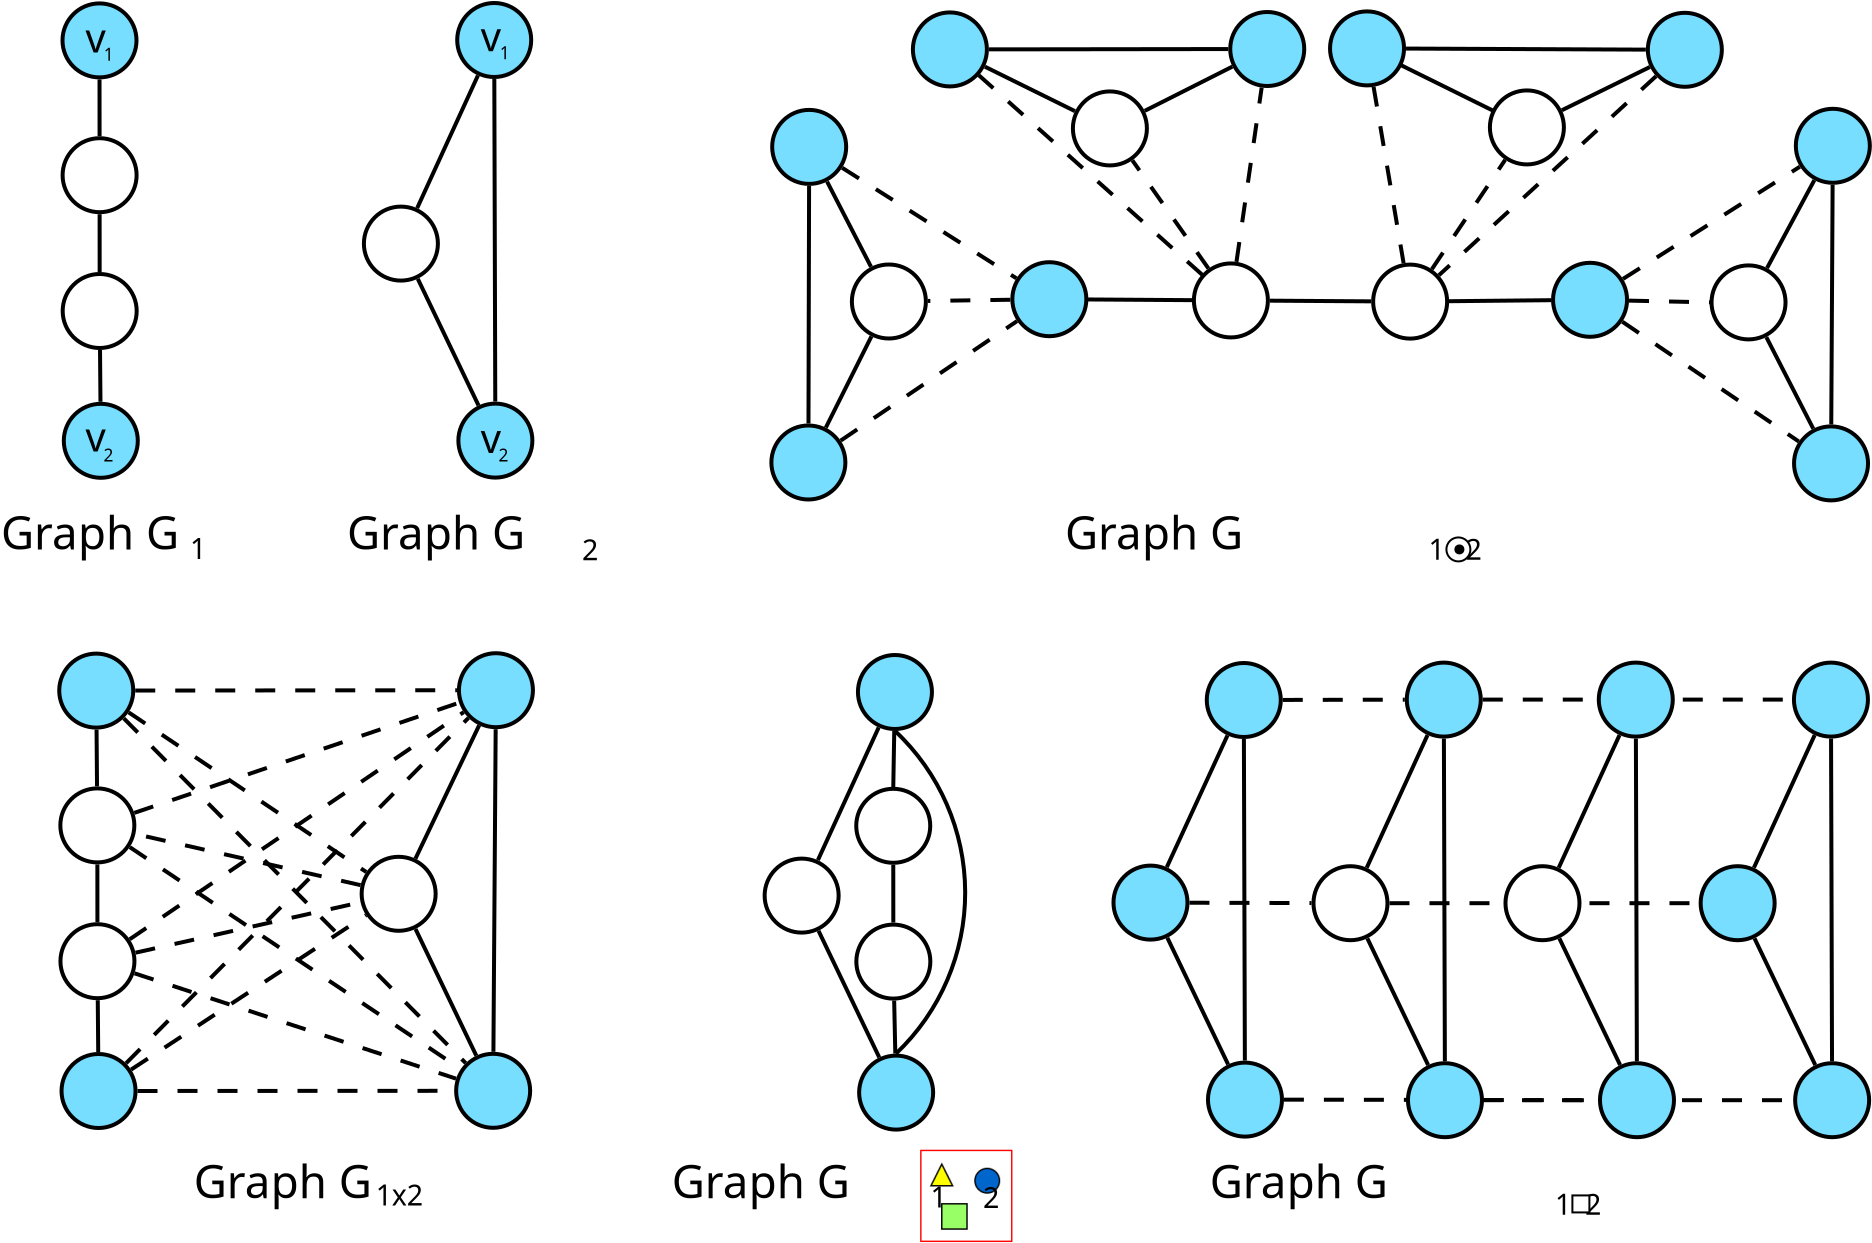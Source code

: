 <?xml version="1.0" encoding="UTF-8"?>
<dia:diagram xmlns:dia="http://www.lysator.liu.se/~alla/dia/">
  <dia:layer name="Background" visible="true" active="true">
    <dia:object type="Standard - Ellipse" version="0" id="O0">
      <dia:attribute name="obj_pos">
        <dia:point val="69.705,-6.56"/>
      </dia:attribute>
      <dia:attribute name="obj_bb">
        <dia:rectangle val="69.605,-6.66;73.505,-2.76"/>
      </dia:attribute>
      <dia:attribute name="elem_corner">
        <dia:point val="69.705,-6.56"/>
      </dia:attribute>
      <dia:attribute name="elem_width">
        <dia:real val="3.7"/>
      </dia:attribute>
      <dia:attribute name="elem_height">
        <dia:real val="3.7"/>
      </dia:attribute>
      <dia:attribute name="border_width">
        <dia:real val="0.2"/>
      </dia:attribute>
      <dia:attribute name="inner_color">
        <dia:color val="#77deff"/>
      </dia:attribute>
      <dia:attribute name="aspect">
        <dia:enum val="2"/>
      </dia:attribute>
    </dia:object>
    <dia:object type="Standard - Ellipse" version="0" id="O1">
      <dia:attribute name="obj_pos">
        <dia:point val="69.76,0.18"/>
      </dia:attribute>
      <dia:attribute name="obj_bb">
        <dia:rectangle val="69.66,0.08;73.56,3.98"/>
      </dia:attribute>
      <dia:attribute name="elem_corner">
        <dia:point val="69.76,0.18"/>
      </dia:attribute>
      <dia:attribute name="elem_width">
        <dia:real val="3.7"/>
      </dia:attribute>
      <dia:attribute name="elem_height">
        <dia:real val="3.7"/>
      </dia:attribute>
      <dia:attribute name="border_width">
        <dia:real val="0.2"/>
      </dia:attribute>
      <dia:attribute name="aspect">
        <dia:enum val="2"/>
      </dia:attribute>
    </dia:object>
    <dia:object type="Standard - Ellipse" version="0" id="O2">
      <dia:attribute name="obj_pos">
        <dia:point val="69.765,6.97"/>
      </dia:attribute>
      <dia:attribute name="obj_bb">
        <dia:rectangle val="69.665,6.87;73.565,10.77"/>
      </dia:attribute>
      <dia:attribute name="elem_corner">
        <dia:point val="69.765,6.97"/>
      </dia:attribute>
      <dia:attribute name="elem_width">
        <dia:real val="3.7"/>
      </dia:attribute>
      <dia:attribute name="elem_height">
        <dia:real val="3.7"/>
      </dia:attribute>
      <dia:attribute name="border_width">
        <dia:real val="0.2"/>
      </dia:attribute>
      <dia:attribute name="aspect">
        <dia:enum val="2"/>
      </dia:attribute>
    </dia:object>
    <dia:object type="Standard - Ellipse" version="0" id="O3">
      <dia:attribute name="obj_pos">
        <dia:point val="69.82,13.46"/>
      </dia:attribute>
      <dia:attribute name="obj_bb">
        <dia:rectangle val="69.72,13.36;73.62,17.26"/>
      </dia:attribute>
      <dia:attribute name="elem_corner">
        <dia:point val="69.82,13.46"/>
      </dia:attribute>
      <dia:attribute name="elem_width">
        <dia:real val="3.7"/>
      </dia:attribute>
      <dia:attribute name="elem_height">
        <dia:real val="3.7"/>
      </dia:attribute>
      <dia:attribute name="border_width">
        <dia:real val="0.2"/>
      </dia:attribute>
      <dia:attribute name="inner_color">
        <dia:color val="#77deff"/>
      </dia:attribute>
      <dia:attribute name="aspect">
        <dia:enum val="2"/>
      </dia:attribute>
    </dia:object>
    <dia:object type="Standard - Ellipse" version="0" id="O4">
      <dia:attribute name="obj_pos">
        <dia:point val="84.825,3.6"/>
      </dia:attribute>
      <dia:attribute name="obj_bb">
        <dia:rectangle val="84.725,3.5;88.625,7.4"/>
      </dia:attribute>
      <dia:attribute name="elem_corner">
        <dia:point val="84.825,3.6"/>
      </dia:attribute>
      <dia:attribute name="elem_width">
        <dia:real val="3.7"/>
      </dia:attribute>
      <dia:attribute name="elem_height">
        <dia:real val="3.7"/>
      </dia:attribute>
      <dia:attribute name="border_width">
        <dia:real val="0.2"/>
      </dia:attribute>
      <dia:attribute name="aspect">
        <dia:enum val="2"/>
      </dia:attribute>
    </dia:object>
    <dia:object type="Standard - Ellipse" version="0" id="O5">
      <dia:attribute name="obj_pos">
        <dia:point val="89.55,13.45"/>
      </dia:attribute>
      <dia:attribute name="obj_bb">
        <dia:rectangle val="89.45,13.35;93.35,17.25"/>
      </dia:attribute>
      <dia:attribute name="elem_corner">
        <dia:point val="89.55,13.45"/>
      </dia:attribute>
      <dia:attribute name="elem_width">
        <dia:real val="3.7"/>
      </dia:attribute>
      <dia:attribute name="elem_height">
        <dia:real val="3.7"/>
      </dia:attribute>
      <dia:attribute name="border_width">
        <dia:real val="0.2"/>
      </dia:attribute>
      <dia:attribute name="inner_color">
        <dia:color val="#77deff"/>
      </dia:attribute>
      <dia:attribute name="aspect">
        <dia:enum val="2"/>
      </dia:attribute>
    </dia:object>
    <dia:object type="Standard - Ellipse" version="0" id="O6">
      <dia:attribute name="obj_pos">
        <dia:point val="89.69,-6.58"/>
      </dia:attribute>
      <dia:attribute name="obj_bb">
        <dia:rectangle val="89.59,-6.68;93.49,-2.78"/>
      </dia:attribute>
      <dia:attribute name="elem_corner">
        <dia:point val="89.69,-6.58"/>
      </dia:attribute>
      <dia:attribute name="elem_width">
        <dia:real val="3.7"/>
      </dia:attribute>
      <dia:attribute name="elem_height">
        <dia:real val="3.7"/>
      </dia:attribute>
      <dia:attribute name="border_width">
        <dia:real val="0.2"/>
      </dia:attribute>
      <dia:attribute name="inner_color">
        <dia:color val="#77deff"/>
      </dia:attribute>
      <dia:attribute name="aspect">
        <dia:enum val="2"/>
      </dia:attribute>
    </dia:object>
    <dia:object type="Standard - Line" version="0" id="O7">
      <dia:attribute name="obj_pos">
        <dia:point val="91.414,13.35"/>
      </dia:attribute>
      <dia:attribute name="obj_bb">
        <dia:rectangle val="91.313,-2.88;91.627,13.45"/>
      </dia:attribute>
      <dia:attribute name="conn_endpoints">
        <dia:point val="91.414,13.35"/>
        <dia:point val="91.526,-2.78"/>
      </dia:attribute>
      <dia:attribute name="numcp">
        <dia:int val="1"/>
      </dia:attribute>
      <dia:attribute name="line_width">
        <dia:real val="0.2"/>
      </dia:attribute>
      <dia:connections>
        <dia:connection handle="0" to="O5" connection="8"/>
        <dia:connection handle="1" to="O6" connection="8"/>
      </dia:connections>
    </dia:object>
    <dia:object type="Standard - Line" version="0" id="O8">
      <dia:attribute name="obj_pos">
        <dia:point val="71.571,-2.76"/>
      </dia:attribute>
      <dia:attribute name="obj_bb">
        <dia:rectangle val="71.47,-2.86;71.695,0.18"/>
      </dia:attribute>
      <dia:attribute name="conn_endpoints">
        <dia:point val="71.571,-2.76"/>
        <dia:point val="71.594,0.08"/>
      </dia:attribute>
      <dia:attribute name="numcp">
        <dia:int val="1"/>
      </dia:attribute>
      <dia:attribute name="line_width">
        <dia:real val="0.2"/>
      </dia:attribute>
      <dia:connections>
        <dia:connection handle="0" to="O0" connection="8"/>
        <dia:connection handle="1" to="O1" connection="8"/>
      </dia:connections>
    </dia:object>
    <dia:object type="Standard - Line" version="0" id="O9">
      <dia:attribute name="obj_pos">
        <dia:point val="71.614,6.87"/>
      </dia:attribute>
      <dia:attribute name="obj_bb">
        <dia:rectangle val="71.511,3.88;71.714,6.97"/>
      </dia:attribute>
      <dia:attribute name="conn_endpoints">
        <dia:point val="71.614,6.87"/>
        <dia:point val="71.611,3.98"/>
      </dia:attribute>
      <dia:attribute name="numcp">
        <dia:int val="1"/>
      </dia:attribute>
      <dia:attribute name="line_width">
        <dia:real val="0.2"/>
      </dia:attribute>
      <dia:connections>
        <dia:connection handle="0" to="O2" connection="8"/>
        <dia:connection handle="1" to="O1" connection="8"/>
      </dia:connections>
    </dia:object>
    <dia:object type="Standard - Line" version="0" id="O10">
      <dia:attribute name="obj_pos">
        <dia:point val="71.632,10.77"/>
      </dia:attribute>
      <dia:attribute name="obj_bb">
        <dia:rectangle val="71.531,10.669;71.754,13.461"/>
      </dia:attribute>
      <dia:attribute name="conn_endpoints">
        <dia:point val="71.632,10.77"/>
        <dia:point val="71.653,13.36"/>
      </dia:attribute>
      <dia:attribute name="numcp">
        <dia:int val="1"/>
      </dia:attribute>
      <dia:attribute name="line_width">
        <dia:real val="0.2"/>
      </dia:attribute>
      <dia:connections>
        <dia:connection handle="0" to="O2" connection="8"/>
        <dia:connection handle="1" to="O3" connection="8"/>
      </dia:connections>
    </dia:object>
    <dia:object type="Standard - Line" version="0" id="O11">
      <dia:attribute name="obj_pos">
        <dia:point val="87.518,7.208"/>
      </dia:attribute>
      <dia:attribute name="obj_bb">
        <dia:rectangle val="87.385,7.075;90.69,13.675"/>
      </dia:attribute>
      <dia:attribute name="conn_endpoints">
        <dia:point val="87.518,7.208"/>
        <dia:point val="90.557,13.542"/>
      </dia:attribute>
      <dia:attribute name="numcp">
        <dia:int val="1"/>
      </dia:attribute>
      <dia:attribute name="line_width">
        <dia:real val="0.2"/>
      </dia:attribute>
      <dia:connections>
        <dia:connection handle="0" to="O4" connection="8"/>
        <dia:connection handle="1" to="O5" connection="8"/>
      </dia:connections>
    </dia:object>
    <dia:object type="Standard - Line" version="0" id="O12">
      <dia:attribute name="obj_pos">
        <dia:point val="87.513,3.695"/>
      </dia:attribute>
      <dia:attribute name="obj_bb">
        <dia:rectangle val="87.38,-3.109;90.835,3.829"/>
      </dia:attribute>
      <dia:attribute name="conn_endpoints">
        <dia:point val="87.513,3.695"/>
        <dia:point val="90.701,-2.975"/>
      </dia:attribute>
      <dia:attribute name="numcp">
        <dia:int val="1"/>
      </dia:attribute>
      <dia:attribute name="line_width">
        <dia:real val="0.2"/>
      </dia:attribute>
      <dia:connections>
        <dia:connection handle="0" to="O4" connection="8"/>
        <dia:connection handle="1" to="O6" connection="8"/>
      </dia:connections>
    </dia:object>
    <dia:object type="Standard - Line" version="0" id="O13">
      <dia:attribute name="obj_pos">
        <dia:point val="73.618,15.309"/>
      </dia:attribute>
      <dia:attribute name="obj_bb">
        <dia:rectangle val="73.518,15.201;89.552,15.409"/>
      </dia:attribute>
      <dia:attribute name="conn_endpoints">
        <dia:point val="73.618,15.309"/>
        <dia:point val="89.452,15.301"/>
      </dia:attribute>
      <dia:attribute name="numcp">
        <dia:int val="1"/>
      </dia:attribute>
      <dia:attribute name="line_width">
        <dia:real val="0.2"/>
      </dia:attribute>
      <dia:attribute name="line_style">
        <dia:enum val="1"/>
      </dia:attribute>
      <dia:connections>
        <dia:connection handle="0" to="O3" connection="8"/>
        <dia:connection handle="1" to="O5" connection="8"/>
      </dia:connections>
    </dia:object>
    <dia:object type="Standard - Line" version="0" id="O14">
      <dia:attribute name="obj_pos">
        <dia:point val="73.468,9.427"/>
      </dia:attribute>
      <dia:attribute name="obj_bb">
        <dia:rectangle val="73.342,9.301;89.673,14.819"/>
      </dia:attribute>
      <dia:attribute name="conn_endpoints">
        <dia:point val="73.468,9.427"/>
        <dia:point val="89.547,14.693"/>
      </dia:attribute>
      <dia:attribute name="numcp">
        <dia:int val="1"/>
      </dia:attribute>
      <dia:attribute name="line_width">
        <dia:real val="0.2"/>
      </dia:attribute>
      <dia:attribute name="line_style">
        <dia:enum val="1"/>
      </dia:attribute>
      <dia:connections>
        <dia:connection handle="0" to="O2" connection="8"/>
        <dia:connection handle="1" to="O5" connection="8"/>
      </dia:connections>
    </dia:object>
    <dia:object type="Standard - Line" version="0" id="O15">
      <dia:attribute name="obj_pos">
        <dia:point val="73.229,3.116"/>
      </dia:attribute>
      <dia:attribute name="obj_bb">
        <dia:rectangle val="73.09,2.977;89.92,14.353"/>
      </dia:attribute>
      <dia:attribute name="conn_endpoints">
        <dia:point val="73.229,3.116"/>
        <dia:point val="89.781,14.214"/>
      </dia:attribute>
      <dia:attribute name="numcp">
        <dia:int val="1"/>
      </dia:attribute>
      <dia:attribute name="line_width">
        <dia:real val="0.2"/>
      </dia:attribute>
      <dia:attribute name="line_style">
        <dia:enum val="1"/>
      </dia:attribute>
      <dia:connections>
        <dia:connection handle="0" to="O1" connection="8"/>
        <dia:connection handle="1" to="O5" connection="8"/>
      </dia:connections>
    </dia:object>
    <dia:object type="Standard - Line" version="0" id="O16">
      <dia:attribute name="obj_pos">
        <dia:point val="72.927,-3.326"/>
      </dia:attribute>
      <dia:attribute name="obj_bb">
        <dia:rectangle val="72.786,-3.468;90.169,14.058"/>
      </dia:attribute>
      <dia:attribute name="conn_endpoints">
        <dia:point val="72.927,-3.326"/>
        <dia:point val="90.028,13.916"/>
      </dia:attribute>
      <dia:attribute name="numcp">
        <dia:int val="1"/>
      </dia:attribute>
      <dia:attribute name="line_width">
        <dia:real val="0.2"/>
      </dia:attribute>
      <dia:attribute name="line_style">
        <dia:enum val="1"/>
      </dia:attribute>
      <dia:connections>
        <dia:connection handle="0" to="O0" connection="8"/>
        <dia:connection handle="1" to="O5" connection="8"/>
      </dia:connections>
    </dia:object>
    <dia:object type="Standard - Line" version="0" id="O17">
      <dia:attribute name="obj_pos">
        <dia:point val="73.043,13.925"/>
      </dia:attribute>
      <dia:attribute name="obj_bb">
        <dia:rectangle val="72.902,-3.487;90.308,14.066"/>
      </dia:attribute>
      <dia:attribute name="conn_endpoints">
        <dia:point val="73.043,13.925"/>
        <dia:point val="90.167,-3.345"/>
      </dia:attribute>
      <dia:attribute name="numcp">
        <dia:int val="1"/>
      </dia:attribute>
      <dia:attribute name="line_width">
        <dia:real val="0.2"/>
      </dia:attribute>
      <dia:attribute name="line_style">
        <dia:enum val="1"/>
      </dia:attribute>
      <dia:connections>
        <dia:connection handle="0" to="O3" connection="8"/>
        <dia:connection handle="1" to="O6" connection="8"/>
      </dia:connections>
    </dia:object>
    <dia:object type="Standard - Line" version="0" id="O18">
      <dia:attribute name="obj_pos">
        <dia:point val="73.518,8.394"/>
      </dia:attribute>
      <dia:attribute name="obj_bb">
        <dia:rectangle val="73.399,5.756;84.891,8.514"/>
      </dia:attribute>
      <dia:attribute name="conn_endpoints">
        <dia:point val="73.518,8.394"/>
        <dia:point val="84.772,5.876"/>
      </dia:attribute>
      <dia:attribute name="numcp">
        <dia:int val="1"/>
      </dia:attribute>
      <dia:attribute name="line_width">
        <dia:real val="0.2"/>
      </dia:attribute>
      <dia:attribute name="line_style">
        <dia:enum val="1"/>
      </dia:attribute>
      <dia:connections>
        <dia:connection handle="0" to="O2" connection="8"/>
        <dia:connection handle="1" to="O4" connection="8"/>
      </dia:connections>
    </dia:object>
    <dia:object type="Standard - Line" version="0" id="O19">
      <dia:attribute name="obj_pos">
        <dia:point val="84.773,5.018"/>
      </dia:attribute>
      <dia:attribute name="obj_bb">
        <dia:rectangle val="73.392,2.342;84.893,5.138"/>
      </dia:attribute>
      <dia:attribute name="conn_endpoints">
        <dia:point val="84.773,5.018"/>
        <dia:point val="73.512,2.462"/>
      </dia:attribute>
      <dia:attribute name="numcp">
        <dia:int val="1"/>
      </dia:attribute>
      <dia:attribute name="line_width">
        <dia:real val="0.2"/>
      </dia:attribute>
      <dia:attribute name="line_style">
        <dia:enum val="1"/>
      </dia:attribute>
      <dia:connections>
        <dia:connection handle="0" to="O4" connection="8"/>
        <dia:connection handle="1" to="O1" connection="8"/>
      </dia:connections>
    </dia:object>
    <dia:object type="Standard - Line" version="0" id="O20">
      <dia:attribute name="obj_pos">
        <dia:point val="73.173,-3.623"/>
      </dia:attribute>
      <dia:attribute name="obj_bb">
        <dia:rectangle val="73.034,-3.762;85.196,4.502"/>
      </dia:attribute>
      <dia:attribute name="conn_endpoints">
        <dia:point val="73.173,-3.623"/>
        <dia:point val="85.057,4.363"/>
      </dia:attribute>
      <dia:attribute name="numcp">
        <dia:int val="1"/>
      </dia:attribute>
      <dia:attribute name="line_width">
        <dia:real val="0.2"/>
      </dia:attribute>
      <dia:attribute name="line_style">
        <dia:enum val="1"/>
      </dia:attribute>
      <dia:connections>
        <dia:connection handle="0" to="O0" connection="8"/>
        <dia:connection handle="1" to="O4" connection="8"/>
      </dia:connections>
    </dia:object>
    <dia:object type="Standard - Line" version="0" id="O21">
      <dia:attribute name="obj_pos">
        <dia:point val="73.226,7.724"/>
      </dia:attribute>
      <dia:attribute name="obj_bb">
        <dia:rectangle val="73.087,-3.773;90.068,7.863"/>
      </dia:attribute>
      <dia:attribute name="conn_endpoints">
        <dia:point val="73.226,7.724"/>
        <dia:point val="89.929,-3.634"/>
      </dia:attribute>
      <dia:attribute name="numcp">
        <dia:int val="1"/>
      </dia:attribute>
      <dia:attribute name="line_width">
        <dia:real val="0.2"/>
      </dia:attribute>
      <dia:attribute name="line_style">
        <dia:enum val="1"/>
      </dia:attribute>
      <dia:connections>
        <dia:connection handle="0" to="O2" connection="8"/>
        <dia:connection handle="1" to="O6" connection="8"/>
      </dia:connections>
    </dia:object>
    <dia:object type="Standard - Line" version="0" id="O22">
      <dia:attribute name="obj_pos">
        <dia:point val="73.298,14.24"/>
      </dia:attribute>
      <dia:attribute name="obj_bb">
        <dia:rectangle val="73.16,6.382;85.185,14.379"/>
      </dia:attribute>
      <dia:attribute name="conn_endpoints">
        <dia:point val="73.298,14.24"/>
        <dia:point val="85.047,6.52"/>
      </dia:attribute>
      <dia:attribute name="numcp">
        <dia:int val="1"/>
      </dia:attribute>
      <dia:attribute name="line_width">
        <dia:real val="0.2"/>
      </dia:attribute>
      <dia:attribute name="line_style">
        <dia:enum val="1"/>
      </dia:attribute>
      <dia:connections>
        <dia:connection handle="0" to="O3" connection="8"/>
        <dia:connection handle="1" to="O4" connection="8"/>
      </dia:connections>
    </dia:object>
    <dia:object type="Standard - Line" version="0" id="O23">
      <dia:attribute name="obj_pos">
        <dia:point val="73.457,1.404"/>
      </dia:attribute>
      <dia:attribute name="obj_bb">
        <dia:rectangle val="73.33,-4.23;89.82,1.53"/>
      </dia:attribute>
      <dia:attribute name="conn_endpoints">
        <dia:point val="73.457,1.404"/>
        <dia:point val="89.693,-4.104"/>
      </dia:attribute>
      <dia:attribute name="numcp">
        <dia:int val="1"/>
      </dia:attribute>
      <dia:attribute name="line_width">
        <dia:real val="0.2"/>
      </dia:attribute>
      <dia:attribute name="line_style">
        <dia:enum val="1"/>
      </dia:attribute>
      <dia:connections>
        <dia:connection handle="0" to="O1" connection="8"/>
        <dia:connection handle="1" to="O6" connection="8"/>
      </dia:connections>
    </dia:object>
    <dia:object type="Standard - Line" version="0" id="O24">
      <dia:attribute name="obj_pos">
        <dia:point val="73.505,-4.712"/>
      </dia:attribute>
      <dia:attribute name="obj_bb">
        <dia:rectangle val="73.405,-4.828;89.69,-4.612"/>
      </dia:attribute>
      <dia:attribute name="conn_endpoints">
        <dia:point val="73.505,-4.712"/>
        <dia:point val="89.59,-4.728"/>
      </dia:attribute>
      <dia:attribute name="numcp">
        <dia:int val="1"/>
      </dia:attribute>
      <dia:attribute name="line_width">
        <dia:real val="0.2"/>
      </dia:attribute>
      <dia:attribute name="line_style">
        <dia:enum val="1"/>
      </dia:attribute>
      <dia:connections>
        <dia:connection handle="0" to="O0" connection="8"/>
        <dia:connection handle="1" to="O6" connection="8"/>
      </dia:connections>
    </dia:object>
    <dia:object type="Standard - Ellipse" version="0" id="O25">
      <dia:attribute name="obj_pos">
        <dia:point val="151.775,4.07"/>
      </dia:attribute>
      <dia:attribute name="obj_bb">
        <dia:rectangle val="151.675,3.97;155.575,7.87"/>
      </dia:attribute>
      <dia:attribute name="elem_corner">
        <dia:point val="151.775,4.07"/>
      </dia:attribute>
      <dia:attribute name="elem_width">
        <dia:real val="3.7"/>
      </dia:attribute>
      <dia:attribute name="elem_height">
        <dia:real val="3.7"/>
      </dia:attribute>
      <dia:attribute name="border_width">
        <dia:real val="0.2"/>
      </dia:attribute>
      <dia:attribute name="inner_color">
        <dia:color val="#77deff"/>
      </dia:attribute>
      <dia:attribute name="aspect">
        <dia:enum val="2"/>
      </dia:attribute>
    </dia:object>
    <dia:object type="Standard - Ellipse" version="0" id="O26">
      <dia:attribute name="obj_pos">
        <dia:point val="156.5,13.92"/>
      </dia:attribute>
      <dia:attribute name="obj_bb">
        <dia:rectangle val="156.4,13.82;160.3,17.72"/>
      </dia:attribute>
      <dia:attribute name="elem_corner">
        <dia:point val="156.5,13.92"/>
      </dia:attribute>
      <dia:attribute name="elem_width">
        <dia:real val="3.7"/>
      </dia:attribute>
      <dia:attribute name="elem_height">
        <dia:real val="3.7"/>
      </dia:attribute>
      <dia:attribute name="border_width">
        <dia:real val="0.2"/>
      </dia:attribute>
      <dia:attribute name="inner_color">
        <dia:color val="#77deff"/>
      </dia:attribute>
      <dia:attribute name="aspect">
        <dia:enum val="2"/>
      </dia:attribute>
    </dia:object>
    <dia:object type="Standard - Ellipse" version="0" id="O27">
      <dia:attribute name="obj_pos">
        <dia:point val="156.44,-6.11"/>
      </dia:attribute>
      <dia:attribute name="obj_bb">
        <dia:rectangle val="156.34,-6.21;160.24,-2.31"/>
      </dia:attribute>
      <dia:attribute name="elem_corner">
        <dia:point val="156.44,-6.11"/>
      </dia:attribute>
      <dia:attribute name="elem_width">
        <dia:real val="3.7"/>
      </dia:attribute>
      <dia:attribute name="elem_height">
        <dia:real val="3.7"/>
      </dia:attribute>
      <dia:attribute name="border_width">
        <dia:real val="0.2"/>
      </dia:attribute>
      <dia:attribute name="inner_color">
        <dia:color val="#77deff"/>
      </dia:attribute>
      <dia:attribute name="aspect">
        <dia:enum val="2"/>
      </dia:attribute>
    </dia:object>
    <dia:object type="Standard - Line" version="0" id="O28">
      <dia:attribute name="obj_pos">
        <dia:point val="158.344,13.82"/>
      </dia:attribute>
      <dia:attribute name="obj_bb">
        <dia:rectangle val="158.196,-2.41;158.444,13.92"/>
      </dia:attribute>
      <dia:attribute name="conn_endpoints">
        <dia:point val="158.344,13.82"/>
        <dia:point val="158.296,-2.31"/>
      </dia:attribute>
      <dia:attribute name="numcp">
        <dia:int val="1"/>
      </dia:attribute>
      <dia:attribute name="line_width">
        <dia:real val="0.2"/>
      </dia:attribute>
      <dia:connections>
        <dia:connection handle="0" to="O26" connection="8"/>
        <dia:connection handle="1" to="O27" connection="8"/>
      </dia:connections>
    </dia:object>
    <dia:object type="Standard - Line" version="0" id="O29">
      <dia:attribute name="obj_pos">
        <dia:point val="154.468,7.678"/>
      </dia:attribute>
      <dia:attribute name="obj_bb">
        <dia:rectangle val="154.335,7.545;157.64,14.145"/>
      </dia:attribute>
      <dia:attribute name="conn_endpoints">
        <dia:point val="154.468,7.678"/>
        <dia:point val="157.507,14.012"/>
      </dia:attribute>
      <dia:attribute name="numcp">
        <dia:int val="1"/>
      </dia:attribute>
      <dia:attribute name="line_width">
        <dia:real val="0.2"/>
      </dia:attribute>
      <dia:connections>
        <dia:connection handle="0" to="O25" connection="8"/>
        <dia:connection handle="1" to="O26" connection="8"/>
      </dia:connections>
    </dia:object>
    <dia:object type="Standard - Line" version="0" id="O30">
      <dia:attribute name="obj_pos">
        <dia:point val="154.437,4.147"/>
      </dia:attribute>
      <dia:attribute name="obj_bb">
        <dia:rectangle val="154.305,-2.62;157.61,4.28"/>
      </dia:attribute>
      <dia:attribute name="conn_endpoints">
        <dia:point val="154.437,4.147"/>
        <dia:point val="157.478,-2.487"/>
      </dia:attribute>
      <dia:attribute name="numcp">
        <dia:int val="1"/>
      </dia:attribute>
      <dia:attribute name="line_width">
        <dia:real val="0.2"/>
      </dia:attribute>
      <dia:connections>
        <dia:connection handle="0" to="O25" connection="8"/>
        <dia:connection handle="1" to="O27" connection="8"/>
      </dia:connections>
    </dia:object>
    <dia:object type="Standard - Line" version="0" id="O31">
      <dia:attribute name="obj_pos">
        <dia:point val="140.842,15.77"/>
      </dia:attribute>
      <dia:attribute name="obj_bb">
        <dia:rectangle val="140.742,15.67;156.5,15.87"/>
      </dia:attribute>
      <dia:attribute name="conn_endpoints">
        <dia:point val="140.842,15.77"/>
        <dia:point val="156.4,15.77"/>
      </dia:attribute>
      <dia:attribute name="numcp">
        <dia:int val="1"/>
      </dia:attribute>
      <dia:attribute name="line_width">
        <dia:real val="0.2"/>
      </dia:attribute>
      <dia:attribute name="line_style">
        <dia:enum val="1"/>
      </dia:attribute>
      <dia:connections>
        <dia:connection handle="0" to="O42" connection="4"/>
        <dia:connection handle="1" to="O26" connection="8"/>
      </dia:connections>
    </dia:object>
    <dia:object type="Standard - Line" version="0" id="O32">
      <dia:attribute name="obj_pos">
        <dia:point val="136.217,5.92"/>
      </dia:attribute>
      <dia:attribute name="obj_bb">
        <dia:rectangle val="136.117,5.82;151.775,6.02"/>
      </dia:attribute>
      <dia:attribute name="conn_endpoints">
        <dia:point val="136.217,5.92"/>
        <dia:point val="151.675,5.92"/>
      </dia:attribute>
      <dia:attribute name="numcp">
        <dia:int val="1"/>
      </dia:attribute>
      <dia:attribute name="line_width">
        <dia:real val="0.2"/>
      </dia:attribute>
      <dia:attribute name="line_style">
        <dia:enum val="1"/>
      </dia:attribute>
      <dia:connections>
        <dia:connection handle="0" to="O41" connection="8"/>
        <dia:connection handle="1" to="O25" connection="8"/>
      </dia:connections>
    </dia:object>
    <dia:object type="Standard - Line" version="0" id="O33">
      <dia:attribute name="obj_pos">
        <dia:point val="140.882,-4.26"/>
      </dia:attribute>
      <dia:attribute name="obj_bb">
        <dia:rectangle val="140.782,-4.36;156.44,-4.16"/>
      </dia:attribute>
      <dia:attribute name="conn_endpoints">
        <dia:point val="140.882,-4.26"/>
        <dia:point val="156.34,-4.26"/>
      </dia:attribute>
      <dia:attribute name="numcp">
        <dia:int val="1"/>
      </dia:attribute>
      <dia:attribute name="line_width">
        <dia:real val="0.2"/>
      </dia:attribute>
      <dia:attribute name="line_style">
        <dia:enum val="1"/>
      </dia:attribute>
      <dia:connections>
        <dia:connection handle="0" to="O43" connection="8"/>
        <dia:connection handle="1" to="O27" connection="8"/>
      </dia:connections>
    </dia:object>
    <dia:object type="Standard - Ellipse" version="0" id="O34">
      <dia:attribute name="obj_pos">
        <dia:point val="142.017,4.07"/>
      </dia:attribute>
      <dia:attribute name="obj_bb">
        <dia:rectangle val="141.917,3.97;145.817,7.87"/>
      </dia:attribute>
      <dia:attribute name="elem_corner">
        <dia:point val="142.017,4.07"/>
      </dia:attribute>
      <dia:attribute name="elem_width">
        <dia:real val="3.7"/>
      </dia:attribute>
      <dia:attribute name="elem_height">
        <dia:real val="3.7"/>
      </dia:attribute>
      <dia:attribute name="border_width">
        <dia:real val="0.2"/>
      </dia:attribute>
      <dia:attribute name="aspect">
        <dia:enum val="2"/>
      </dia:attribute>
    </dia:object>
    <dia:object type="Standard - Ellipse" version="0" id="O35">
      <dia:attribute name="obj_pos">
        <dia:point val="146.742,13.92"/>
      </dia:attribute>
      <dia:attribute name="obj_bb">
        <dia:rectangle val="146.642,13.82;150.542,17.72"/>
      </dia:attribute>
      <dia:attribute name="elem_corner">
        <dia:point val="146.742,13.92"/>
      </dia:attribute>
      <dia:attribute name="elem_width">
        <dia:real val="3.7"/>
      </dia:attribute>
      <dia:attribute name="elem_height">
        <dia:real val="3.7"/>
      </dia:attribute>
      <dia:attribute name="border_width">
        <dia:real val="0.2"/>
      </dia:attribute>
      <dia:attribute name="inner_color">
        <dia:color val="#77deff"/>
      </dia:attribute>
      <dia:attribute name="aspect">
        <dia:enum val="2"/>
      </dia:attribute>
    </dia:object>
    <dia:object type="Standard - Ellipse" version="0" id="O36">
      <dia:attribute name="obj_pos">
        <dia:point val="146.682,-6.11"/>
      </dia:attribute>
      <dia:attribute name="obj_bb">
        <dia:rectangle val="146.582,-6.21;150.482,-2.31"/>
      </dia:attribute>
      <dia:attribute name="elem_corner">
        <dia:point val="146.682,-6.11"/>
      </dia:attribute>
      <dia:attribute name="elem_width">
        <dia:real val="3.7"/>
      </dia:attribute>
      <dia:attribute name="elem_height">
        <dia:real val="3.7"/>
      </dia:attribute>
      <dia:attribute name="border_width">
        <dia:real val="0.2"/>
      </dia:attribute>
      <dia:attribute name="inner_color">
        <dia:color val="#77deff"/>
      </dia:attribute>
      <dia:attribute name="aspect">
        <dia:enum val="2"/>
      </dia:attribute>
    </dia:object>
    <dia:object type="Standard - Line" version="0" id="O37">
      <dia:attribute name="obj_pos">
        <dia:point val="148.586,13.82"/>
      </dia:attribute>
      <dia:attribute name="obj_bb">
        <dia:rectangle val="148.438,-2.41;148.686,13.92"/>
      </dia:attribute>
      <dia:attribute name="conn_endpoints">
        <dia:point val="148.586,13.82"/>
        <dia:point val="148.538,-2.31"/>
      </dia:attribute>
      <dia:attribute name="numcp">
        <dia:int val="1"/>
      </dia:attribute>
      <dia:attribute name="line_width">
        <dia:real val="0.2"/>
      </dia:attribute>
      <dia:connections>
        <dia:connection handle="0" to="O35" connection="8"/>
        <dia:connection handle="1" to="O36" connection="8"/>
      </dia:connections>
    </dia:object>
    <dia:object type="Standard - Line" version="0" id="O38">
      <dia:attribute name="obj_pos">
        <dia:point val="144.71,7.678"/>
      </dia:attribute>
      <dia:attribute name="obj_bb">
        <dia:rectangle val="144.577,7.545;147.882,14.145"/>
      </dia:attribute>
      <dia:attribute name="conn_endpoints">
        <dia:point val="144.71,7.678"/>
        <dia:point val="147.749,14.012"/>
      </dia:attribute>
      <dia:attribute name="numcp">
        <dia:int val="1"/>
      </dia:attribute>
      <dia:attribute name="line_width">
        <dia:real val="0.2"/>
      </dia:attribute>
      <dia:connections>
        <dia:connection handle="0" to="O34" connection="8"/>
        <dia:connection handle="1" to="O35" connection="8"/>
      </dia:connections>
    </dia:object>
    <dia:object type="Standard - Line" version="0" id="O39">
      <dia:attribute name="obj_pos">
        <dia:point val="144.679,4.147"/>
      </dia:attribute>
      <dia:attribute name="obj_bb">
        <dia:rectangle val="144.547,-2.62;147.852,4.28"/>
      </dia:attribute>
      <dia:attribute name="conn_endpoints">
        <dia:point val="144.679,4.147"/>
        <dia:point val="147.72,-2.487"/>
      </dia:attribute>
      <dia:attribute name="numcp">
        <dia:int val="1"/>
      </dia:attribute>
      <dia:attribute name="line_width">
        <dia:real val="0.2"/>
      </dia:attribute>
      <dia:connections>
        <dia:connection handle="0" to="O34" connection="8"/>
        <dia:connection handle="1" to="O36" connection="8"/>
      </dia:connections>
    </dia:object>
    <dia:object type="Standard - Line" version="0" id="O40">
      <dia:attribute name="obj_pos">
        <dia:point val="130.938,15.743"/>
      </dia:attribute>
      <dia:attribute name="obj_bb">
        <dia:rectangle val="130.838,15.643;146.842,15.87"/>
      </dia:attribute>
      <dia:attribute name="conn_endpoints">
        <dia:point val="130.938,15.743"/>
        <dia:point val="146.742,15.77"/>
      </dia:attribute>
      <dia:attribute name="numcp">
        <dia:int val="1"/>
      </dia:attribute>
      <dia:attribute name="line_width">
        <dia:real val="0.2"/>
      </dia:attribute>
      <dia:attribute name="line_style">
        <dia:enum val="1"/>
      </dia:attribute>
      <dia:connections>
        <dia:connection handle="0" to="O48" connection="8"/>
        <dia:connection handle="1" to="O35" connection="3"/>
      </dia:connections>
    </dia:object>
    <dia:object type="Standard - Ellipse" version="0" id="O41">
      <dia:attribute name="obj_pos">
        <dia:point val="132.417,4.07"/>
      </dia:attribute>
      <dia:attribute name="obj_bb">
        <dia:rectangle val="132.317,3.97;136.217,7.87"/>
      </dia:attribute>
      <dia:attribute name="elem_corner">
        <dia:point val="132.417,4.07"/>
      </dia:attribute>
      <dia:attribute name="elem_width">
        <dia:real val="3.7"/>
      </dia:attribute>
      <dia:attribute name="elem_height">
        <dia:real val="3.7"/>
      </dia:attribute>
      <dia:attribute name="border_width">
        <dia:real val="0.2"/>
      </dia:attribute>
      <dia:attribute name="aspect">
        <dia:enum val="2"/>
      </dia:attribute>
    </dia:object>
    <dia:object type="Standard - Ellipse" version="0" id="O42">
      <dia:attribute name="obj_pos">
        <dia:point val="137.142,13.92"/>
      </dia:attribute>
      <dia:attribute name="obj_bb">
        <dia:rectangle val="137.042,13.82;140.942,17.72"/>
      </dia:attribute>
      <dia:attribute name="elem_corner">
        <dia:point val="137.142,13.92"/>
      </dia:attribute>
      <dia:attribute name="elem_width">
        <dia:real val="3.7"/>
      </dia:attribute>
      <dia:attribute name="elem_height">
        <dia:real val="3.7"/>
      </dia:attribute>
      <dia:attribute name="border_width">
        <dia:real val="0.2"/>
      </dia:attribute>
      <dia:attribute name="inner_color">
        <dia:color val="#77deff"/>
      </dia:attribute>
      <dia:attribute name="aspect">
        <dia:enum val="2"/>
      </dia:attribute>
    </dia:object>
    <dia:object type="Standard - Ellipse" version="0" id="O43">
      <dia:attribute name="obj_pos">
        <dia:point val="137.082,-6.11"/>
      </dia:attribute>
      <dia:attribute name="obj_bb">
        <dia:rectangle val="136.982,-6.21;140.882,-2.31"/>
      </dia:attribute>
      <dia:attribute name="elem_corner">
        <dia:point val="137.082,-6.11"/>
      </dia:attribute>
      <dia:attribute name="elem_width">
        <dia:real val="3.7"/>
      </dia:attribute>
      <dia:attribute name="elem_height">
        <dia:real val="3.7"/>
      </dia:attribute>
      <dia:attribute name="border_width">
        <dia:real val="0.2"/>
      </dia:attribute>
      <dia:attribute name="inner_color">
        <dia:color val="#77deff"/>
      </dia:attribute>
      <dia:attribute name="aspect">
        <dia:enum val="2"/>
      </dia:attribute>
    </dia:object>
    <dia:object type="Standard - Line" version="0" id="O44">
      <dia:attribute name="obj_pos">
        <dia:point val="138.986,13.82"/>
      </dia:attribute>
      <dia:attribute name="obj_bb">
        <dia:rectangle val="138.838,-2.41;139.086,13.92"/>
      </dia:attribute>
      <dia:attribute name="conn_endpoints">
        <dia:point val="138.986,13.82"/>
        <dia:point val="138.938,-2.31"/>
      </dia:attribute>
      <dia:attribute name="numcp">
        <dia:int val="1"/>
      </dia:attribute>
      <dia:attribute name="line_width">
        <dia:real val="0.2"/>
      </dia:attribute>
      <dia:connections>
        <dia:connection handle="0" to="O42" connection="8"/>
        <dia:connection handle="1" to="O43" connection="8"/>
      </dia:connections>
    </dia:object>
    <dia:object type="Standard - Line" version="0" id="O45">
      <dia:attribute name="obj_pos">
        <dia:point val="135.11,7.678"/>
      </dia:attribute>
      <dia:attribute name="obj_bb">
        <dia:rectangle val="134.977,7.545;138.282,14.145"/>
      </dia:attribute>
      <dia:attribute name="conn_endpoints">
        <dia:point val="135.11,7.678"/>
        <dia:point val="138.149,14.012"/>
      </dia:attribute>
      <dia:attribute name="numcp">
        <dia:int val="1"/>
      </dia:attribute>
      <dia:attribute name="line_width">
        <dia:real val="0.2"/>
      </dia:attribute>
      <dia:connections>
        <dia:connection handle="0" to="O41" connection="8"/>
        <dia:connection handle="1" to="O42" connection="8"/>
      </dia:connections>
    </dia:object>
    <dia:object type="Standard - Line" version="0" id="O46">
      <dia:attribute name="obj_pos">
        <dia:point val="135.079,4.147"/>
      </dia:attribute>
      <dia:attribute name="obj_bb">
        <dia:rectangle val="134.947,-2.62;138.252,4.28"/>
      </dia:attribute>
      <dia:attribute name="conn_endpoints">
        <dia:point val="135.079,4.147"/>
        <dia:point val="138.12,-2.487"/>
      </dia:attribute>
      <dia:attribute name="numcp">
        <dia:int val="1"/>
      </dia:attribute>
      <dia:attribute name="line_width">
        <dia:real val="0.2"/>
      </dia:attribute>
      <dia:connections>
        <dia:connection handle="0" to="O41" connection="8"/>
        <dia:connection handle="1" to="O43" connection="8"/>
      </dia:connections>
    </dia:object>
    <dia:object type="Standard - Ellipse" version="0" id="O47">
      <dia:attribute name="obj_pos">
        <dia:point val="122.417,4.04"/>
      </dia:attribute>
      <dia:attribute name="obj_bb">
        <dia:rectangle val="122.317,3.94;126.217,7.84"/>
      </dia:attribute>
      <dia:attribute name="elem_corner">
        <dia:point val="122.417,4.04"/>
      </dia:attribute>
      <dia:attribute name="elem_width">
        <dia:real val="3.7"/>
      </dia:attribute>
      <dia:attribute name="elem_height">
        <dia:real val="3.7"/>
      </dia:attribute>
      <dia:attribute name="border_width">
        <dia:real val="0.2"/>
      </dia:attribute>
      <dia:attribute name="inner_color">
        <dia:color val="#77deff"/>
      </dia:attribute>
      <dia:attribute name="aspect">
        <dia:enum val="2"/>
      </dia:attribute>
    </dia:object>
    <dia:object type="Standard - Ellipse" version="0" id="O48">
      <dia:attribute name="obj_pos">
        <dia:point val="127.142,13.89"/>
      </dia:attribute>
      <dia:attribute name="obj_bb">
        <dia:rectangle val="127.042,13.79;130.942,17.69"/>
      </dia:attribute>
      <dia:attribute name="elem_corner">
        <dia:point val="127.142,13.89"/>
      </dia:attribute>
      <dia:attribute name="elem_width">
        <dia:real val="3.7"/>
      </dia:attribute>
      <dia:attribute name="elem_height">
        <dia:real val="3.7"/>
      </dia:attribute>
      <dia:attribute name="border_width">
        <dia:real val="0.2"/>
      </dia:attribute>
      <dia:attribute name="inner_color">
        <dia:color val="#77deff"/>
      </dia:attribute>
      <dia:attribute name="aspect">
        <dia:enum val="2"/>
      </dia:attribute>
    </dia:object>
    <dia:object type="Standard - Ellipse" version="0" id="O49">
      <dia:attribute name="obj_pos">
        <dia:point val="127.082,-6.09"/>
      </dia:attribute>
      <dia:attribute name="obj_bb">
        <dia:rectangle val="126.982,-6.19;130.882,-2.29"/>
      </dia:attribute>
      <dia:attribute name="elem_corner">
        <dia:point val="127.082,-6.09"/>
      </dia:attribute>
      <dia:attribute name="elem_width">
        <dia:real val="3.7"/>
      </dia:attribute>
      <dia:attribute name="elem_height">
        <dia:real val="3.7"/>
      </dia:attribute>
      <dia:attribute name="border_width">
        <dia:real val="0.2"/>
      </dia:attribute>
      <dia:attribute name="inner_color">
        <dia:color val="#77deff"/>
      </dia:attribute>
      <dia:attribute name="aspect">
        <dia:enum val="2"/>
      </dia:attribute>
    </dia:object>
    <dia:object type="Standard - Line" version="0" id="O50">
      <dia:attribute name="obj_pos">
        <dia:point val="128.986,13.79"/>
      </dia:attribute>
      <dia:attribute name="obj_bb">
        <dia:rectangle val="128.838,-2.39;129.086,13.89"/>
      </dia:attribute>
      <dia:attribute name="conn_endpoints">
        <dia:point val="128.986,13.79"/>
        <dia:point val="128.938,-2.29"/>
      </dia:attribute>
      <dia:attribute name="numcp">
        <dia:int val="1"/>
      </dia:attribute>
      <dia:attribute name="line_width">
        <dia:real val="0.2"/>
      </dia:attribute>
      <dia:connections>
        <dia:connection handle="0" to="O48" connection="8"/>
        <dia:connection handle="1" to="O49" connection="8"/>
      </dia:connections>
    </dia:object>
    <dia:object type="Standard - Line" version="0" id="O51">
      <dia:attribute name="obj_pos">
        <dia:point val="125.11,7.648"/>
      </dia:attribute>
      <dia:attribute name="obj_bb">
        <dia:rectangle val="124.977,7.515;128.282,14.115"/>
      </dia:attribute>
      <dia:attribute name="conn_endpoints">
        <dia:point val="125.11,7.648"/>
        <dia:point val="128.149,13.982"/>
      </dia:attribute>
      <dia:attribute name="numcp">
        <dia:int val="1"/>
      </dia:attribute>
      <dia:attribute name="line_width">
        <dia:real val="0.2"/>
      </dia:attribute>
      <dia:connections>
        <dia:connection handle="0" to="O47" connection="8"/>
        <dia:connection handle="1" to="O48" connection="8"/>
      </dia:connections>
    </dia:object>
    <dia:object type="Standard - Line" version="0" id="O52">
      <dia:attribute name="obj_pos">
        <dia:point val="125.083,4.119"/>
      </dia:attribute>
      <dia:attribute name="obj_bb">
        <dia:rectangle val="124.95,-2.601;128.249,4.251"/>
      </dia:attribute>
      <dia:attribute name="conn_endpoints">
        <dia:point val="125.083,4.119"/>
        <dia:point val="128.116,-2.469"/>
      </dia:attribute>
      <dia:attribute name="numcp">
        <dia:int val="1"/>
      </dia:attribute>
      <dia:attribute name="line_width">
        <dia:real val="0.2"/>
      </dia:attribute>
      <dia:connections>
        <dia:connection handle="0" to="O47" connection="8"/>
        <dia:connection handle="1" to="O49" connection="8"/>
      </dia:connections>
    </dia:object>
    <dia:object type="Standard - Line" version="0" id="O53">
      <dia:attribute name="obj_pos">
        <dia:point val="126.216,5.896"/>
      </dia:attribute>
      <dia:attribute name="obj_bb">
        <dia:rectangle val="126.116,5.796;132.418,6.014"/>
      </dia:attribute>
      <dia:attribute name="conn_endpoints">
        <dia:point val="126.216,5.896"/>
        <dia:point val="132.318,5.914"/>
      </dia:attribute>
      <dia:attribute name="numcp">
        <dia:int val="1"/>
      </dia:attribute>
      <dia:attribute name="line_width">
        <dia:real val="0.2"/>
      </dia:attribute>
      <dia:attribute name="line_style">
        <dia:enum val="1"/>
      </dia:attribute>
      <dia:connections>
        <dia:connection handle="0" to="O47" connection="8"/>
        <dia:connection handle="1" to="O41" connection="8"/>
      </dia:connections>
    </dia:object>
    <dia:object type="Standard - Line" version="0" id="O54">
      <dia:attribute name="obj_pos">
        <dia:point val="130.881,-4.244"/>
      </dia:attribute>
      <dia:attribute name="obj_bb">
        <dia:rectangle val="130.781,-4.356;137.083,-4.144"/>
      </dia:attribute>
      <dia:attribute name="conn_endpoints">
        <dia:point val="130.881,-4.244"/>
        <dia:point val="136.983,-4.256"/>
      </dia:attribute>
      <dia:attribute name="numcp">
        <dia:int val="1"/>
      </dia:attribute>
      <dia:attribute name="line_width">
        <dia:real val="0.2"/>
      </dia:attribute>
      <dia:attribute name="line_style">
        <dia:enum val="1"/>
      </dia:attribute>
      <dia:connections>
        <dia:connection handle="0" to="O49" connection="8"/>
        <dia:connection handle="1" to="O43" connection="8"/>
      </dia:connections>
    </dia:object>
    <dia:object type="Standard - Ellipse" version="0" id="O55">
      <dia:attribute name="obj_pos">
        <dia:point val="69.868,-39.07"/>
      </dia:attribute>
      <dia:attribute name="obj_bb">
        <dia:rectangle val="69.767,-39.17;73.668,-35.27"/>
      </dia:attribute>
      <dia:attribute name="elem_corner">
        <dia:point val="69.868,-39.07"/>
      </dia:attribute>
      <dia:attribute name="elem_width">
        <dia:real val="3.7"/>
      </dia:attribute>
      <dia:attribute name="elem_height">
        <dia:real val="3.7"/>
      </dia:attribute>
      <dia:attribute name="border_width">
        <dia:real val="0.2"/>
      </dia:attribute>
      <dia:attribute name="inner_color">
        <dia:color val="#77deff"/>
      </dia:attribute>
      <dia:attribute name="aspect">
        <dia:enum val="2"/>
      </dia:attribute>
    </dia:object>
    <dia:object type="Standard - Ellipse" version="0" id="O56">
      <dia:attribute name="obj_pos">
        <dia:point val="69.873,-32.33"/>
      </dia:attribute>
      <dia:attribute name="obj_bb">
        <dia:rectangle val="69.772,-32.43;73.672,-28.53"/>
      </dia:attribute>
      <dia:attribute name="elem_corner">
        <dia:point val="69.873,-32.33"/>
      </dia:attribute>
      <dia:attribute name="elem_width">
        <dia:real val="3.7"/>
      </dia:attribute>
      <dia:attribute name="elem_height">
        <dia:real val="3.7"/>
      </dia:attribute>
      <dia:attribute name="border_width">
        <dia:real val="0.2"/>
      </dia:attribute>
      <dia:attribute name="aspect">
        <dia:enum val="2"/>
      </dia:attribute>
    </dia:object>
    <dia:object type="Standard - Ellipse" version="0" id="O57">
      <dia:attribute name="obj_pos">
        <dia:point val="69.877,-25.54"/>
      </dia:attribute>
      <dia:attribute name="obj_bb">
        <dia:rectangle val="69.778,-25.64;73.677,-21.74"/>
      </dia:attribute>
      <dia:attribute name="elem_corner">
        <dia:point val="69.877,-25.54"/>
      </dia:attribute>
      <dia:attribute name="elem_width">
        <dia:real val="3.7"/>
      </dia:attribute>
      <dia:attribute name="elem_height">
        <dia:real val="3.7"/>
      </dia:attribute>
      <dia:attribute name="border_width">
        <dia:real val="0.2"/>
      </dia:attribute>
      <dia:attribute name="aspect">
        <dia:enum val="2"/>
      </dia:attribute>
    </dia:object>
    <dia:object type="Standard - Ellipse" version="0" id="O58">
      <dia:attribute name="obj_pos">
        <dia:point val="69.933,-19.05"/>
      </dia:attribute>
      <dia:attribute name="obj_bb">
        <dia:rectangle val="69.832,-19.15;73.733,-15.25"/>
      </dia:attribute>
      <dia:attribute name="elem_corner">
        <dia:point val="69.933,-19.05"/>
      </dia:attribute>
      <dia:attribute name="elem_width">
        <dia:real val="3.7"/>
      </dia:attribute>
      <dia:attribute name="elem_height">
        <dia:real val="3.7"/>
      </dia:attribute>
      <dia:attribute name="border_width">
        <dia:real val="0.2"/>
      </dia:attribute>
      <dia:attribute name="inner_color">
        <dia:color val="#77deff"/>
      </dia:attribute>
      <dia:attribute name="aspect">
        <dia:enum val="2"/>
      </dia:attribute>
    </dia:object>
    <dia:object type="Standard - Ellipse" version="0" id="O59">
      <dia:attribute name="obj_pos">
        <dia:point val="84.938,-28.91"/>
      </dia:attribute>
      <dia:attribute name="obj_bb">
        <dia:rectangle val="84.838,-29.01;88.737,-25.11"/>
      </dia:attribute>
      <dia:attribute name="elem_corner">
        <dia:point val="84.938,-28.91"/>
      </dia:attribute>
      <dia:attribute name="elem_width">
        <dia:real val="3.7"/>
      </dia:attribute>
      <dia:attribute name="elem_height">
        <dia:real val="3.7"/>
      </dia:attribute>
      <dia:attribute name="border_width">
        <dia:real val="0.2"/>
      </dia:attribute>
      <dia:attribute name="aspect">
        <dia:enum val="2"/>
      </dia:attribute>
    </dia:object>
    <dia:object type="Standard - Ellipse" version="0" id="O60">
      <dia:attribute name="obj_pos">
        <dia:point val="89.662,-19.06"/>
      </dia:attribute>
      <dia:attribute name="obj_bb">
        <dia:rectangle val="89.562,-19.16;93.463,-15.26"/>
      </dia:attribute>
      <dia:attribute name="elem_corner">
        <dia:point val="89.662,-19.06"/>
      </dia:attribute>
      <dia:attribute name="elem_width">
        <dia:real val="3.7"/>
      </dia:attribute>
      <dia:attribute name="elem_height">
        <dia:real val="3.7"/>
      </dia:attribute>
      <dia:attribute name="border_width">
        <dia:real val="0.2"/>
      </dia:attribute>
      <dia:attribute name="inner_color">
        <dia:color val="#77deff"/>
      </dia:attribute>
      <dia:attribute name="aspect">
        <dia:enum val="2"/>
      </dia:attribute>
    </dia:object>
    <dia:object type="Standard - Ellipse" version="0" id="O61">
      <dia:attribute name="obj_pos">
        <dia:point val="89.603,-39.09"/>
      </dia:attribute>
      <dia:attribute name="obj_bb">
        <dia:rectangle val="89.502,-39.19;93.403,-35.29"/>
      </dia:attribute>
      <dia:attribute name="elem_corner">
        <dia:point val="89.603,-39.09"/>
      </dia:attribute>
      <dia:attribute name="elem_width">
        <dia:real val="3.7"/>
      </dia:attribute>
      <dia:attribute name="elem_height">
        <dia:real val="3.7"/>
      </dia:attribute>
      <dia:attribute name="border_width">
        <dia:real val="0.2"/>
      </dia:attribute>
      <dia:attribute name="inner_color">
        <dia:color val="#77deff"/>
      </dia:attribute>
      <dia:attribute name="aspect">
        <dia:enum val="2"/>
      </dia:attribute>
    </dia:object>
    <dia:object type="Standard - Line" version="0" id="O62">
      <dia:attribute name="obj_pos">
        <dia:point val="91.507,-19.16"/>
      </dia:attribute>
      <dia:attribute name="obj_bb">
        <dia:rectangle val="91.358,-35.39;91.607,-19.06"/>
      </dia:attribute>
      <dia:attribute name="conn_endpoints">
        <dia:point val="91.507,-19.16"/>
        <dia:point val="91.458,-35.29"/>
      </dia:attribute>
      <dia:attribute name="numcp">
        <dia:int val="1"/>
      </dia:attribute>
      <dia:attribute name="line_width">
        <dia:real val="0.2"/>
      </dia:attribute>
      <dia:connections>
        <dia:connection handle="0" to="O60" connection="8"/>
        <dia:connection handle="1" to="O61" connection="8"/>
      </dia:connections>
    </dia:object>
    <dia:object type="Standard - Line" version="0" id="O63">
      <dia:attribute name="obj_pos">
        <dia:point val="71.719,-35.27"/>
      </dia:attribute>
      <dia:attribute name="obj_bb">
        <dia:rectangle val="71.619,-35.37;71.821,-32.33"/>
      </dia:attribute>
      <dia:attribute name="conn_endpoints">
        <dia:point val="71.719,-35.27"/>
        <dia:point val="71.721,-32.43"/>
      </dia:attribute>
      <dia:attribute name="numcp">
        <dia:int val="1"/>
      </dia:attribute>
      <dia:attribute name="line_width">
        <dia:real val="0.2"/>
      </dia:attribute>
      <dia:connections>
        <dia:connection handle="0" to="O55" connection="8"/>
        <dia:connection handle="1" to="O56" connection="8"/>
      </dia:connections>
    </dia:object>
    <dia:object type="Standard - Line" version="0" id="O64">
      <dia:attribute name="obj_pos">
        <dia:point val="71.726,-25.64"/>
      </dia:attribute>
      <dia:attribute name="obj_bb">
        <dia:rectangle val="71.624,-28.63;71.826,-25.54"/>
      </dia:attribute>
      <dia:attribute name="conn_endpoints">
        <dia:point val="71.726,-25.64"/>
        <dia:point val="71.724,-28.53"/>
      </dia:attribute>
      <dia:attribute name="numcp">
        <dia:int val="1"/>
      </dia:attribute>
      <dia:attribute name="line_width">
        <dia:real val="0.2"/>
      </dia:attribute>
      <dia:connections>
        <dia:connection handle="0" to="O57" connection="8"/>
        <dia:connection handle="1" to="O56" connection="8"/>
      </dia:connections>
    </dia:object>
    <dia:object type="Standard - Line" version="0" id="O65">
      <dia:attribute name="obj_pos">
        <dia:point val="71.744,-21.74"/>
      </dia:attribute>
      <dia:attribute name="obj_bb">
        <dia:rectangle val="71.643,-21.841;71.867,-19.049"/>
      </dia:attribute>
      <dia:attribute name="conn_endpoints">
        <dia:point val="71.744,-21.74"/>
        <dia:point val="71.766,-19.15"/>
      </dia:attribute>
      <dia:attribute name="numcp">
        <dia:int val="1"/>
      </dia:attribute>
      <dia:attribute name="line_width">
        <dia:real val="0.2"/>
      </dia:attribute>
      <dia:connections>
        <dia:connection handle="0" to="O57" connection="8"/>
        <dia:connection handle="1" to="O58" connection="8"/>
      </dia:connections>
    </dia:object>
    <dia:object type="Standard - Line" version="0" id="O66">
      <dia:attribute name="obj_pos">
        <dia:point val="87.631,-25.302"/>
      </dia:attribute>
      <dia:attribute name="obj_bb">
        <dia:rectangle val="87.498,-25.435;90.802,-18.835"/>
      </dia:attribute>
      <dia:attribute name="conn_endpoints">
        <dia:point val="87.631,-25.302"/>
        <dia:point val="90.669,-18.968"/>
      </dia:attribute>
      <dia:attribute name="numcp">
        <dia:int val="1"/>
      </dia:attribute>
      <dia:attribute name="line_width">
        <dia:real val="0.2"/>
      </dia:attribute>
      <dia:connections>
        <dia:connection handle="0" to="O59" connection="8"/>
        <dia:connection handle="1" to="O60" connection="8"/>
      </dia:connections>
    </dia:object>
    <dia:object type="Standard - Line" version="0" id="O67">
      <dia:attribute name="obj_pos">
        <dia:point val="87.6,-28.833"/>
      </dia:attribute>
      <dia:attribute name="obj_bb">
        <dia:rectangle val="87.467,-35.6;90.773,-28.7"/>
      </dia:attribute>
      <dia:attribute name="conn_endpoints">
        <dia:point val="87.6,-28.833"/>
        <dia:point val="90.64,-35.467"/>
      </dia:attribute>
      <dia:attribute name="numcp">
        <dia:int val="1"/>
      </dia:attribute>
      <dia:attribute name="line_width">
        <dia:real val="0.2"/>
      </dia:attribute>
      <dia:connections>
        <dia:connection handle="0" to="O59" connection="8"/>
        <dia:connection handle="1" to="O61" connection="8"/>
      </dia:connections>
    </dia:object>
    <dia:object type="Standard - Ellipse" version="0" id="O68">
      <dia:attribute name="obj_pos">
        <dia:point val="104.975,3.69"/>
      </dia:attribute>
      <dia:attribute name="obj_bb">
        <dia:rectangle val="104.875,3.59;108.775,7.49"/>
      </dia:attribute>
      <dia:attribute name="elem_corner">
        <dia:point val="104.975,3.69"/>
      </dia:attribute>
      <dia:attribute name="elem_width">
        <dia:real val="3.7"/>
      </dia:attribute>
      <dia:attribute name="elem_height">
        <dia:real val="3.7"/>
      </dia:attribute>
      <dia:attribute name="border_width">
        <dia:real val="0.2"/>
      </dia:attribute>
      <dia:attribute name="aspect">
        <dia:enum val="2"/>
      </dia:attribute>
    </dia:object>
    <dia:object type="Standard - Ellipse" version="0" id="O69">
      <dia:attribute name="obj_pos">
        <dia:point val="109.7,13.54"/>
      </dia:attribute>
      <dia:attribute name="obj_bb">
        <dia:rectangle val="109.6,13.44;113.5,17.34"/>
      </dia:attribute>
      <dia:attribute name="elem_corner">
        <dia:point val="109.7,13.54"/>
      </dia:attribute>
      <dia:attribute name="elem_width">
        <dia:real val="3.7"/>
      </dia:attribute>
      <dia:attribute name="elem_height">
        <dia:real val="3.7"/>
      </dia:attribute>
      <dia:attribute name="border_width">
        <dia:real val="0.2"/>
      </dia:attribute>
      <dia:attribute name="inner_color">
        <dia:color val="#77deff"/>
      </dia:attribute>
      <dia:attribute name="aspect">
        <dia:enum val="2"/>
      </dia:attribute>
    </dia:object>
    <dia:object type="Standard - Ellipse" version="0" id="O70">
      <dia:attribute name="obj_pos">
        <dia:point val="109.64,-6.49"/>
      </dia:attribute>
      <dia:attribute name="obj_bb">
        <dia:rectangle val="109.54,-6.59;113.44,-2.69"/>
      </dia:attribute>
      <dia:attribute name="elem_corner">
        <dia:point val="109.64,-6.49"/>
      </dia:attribute>
      <dia:attribute name="elem_width">
        <dia:real val="3.7"/>
      </dia:attribute>
      <dia:attribute name="elem_height">
        <dia:real val="3.7"/>
      </dia:attribute>
      <dia:attribute name="border_width">
        <dia:real val="0.2"/>
      </dia:attribute>
      <dia:attribute name="inner_color">
        <dia:color val="#77deff"/>
      </dia:attribute>
      <dia:attribute name="aspect">
        <dia:enum val="2"/>
      </dia:attribute>
    </dia:object>
    <dia:object type="Standard - Line" version="0" id="O71">
      <dia:attribute name="obj_pos">
        <dia:point val="107.668,7.298"/>
      </dia:attribute>
      <dia:attribute name="obj_bb">
        <dia:rectangle val="107.535,7.165;110.84,13.765"/>
      </dia:attribute>
      <dia:attribute name="conn_endpoints">
        <dia:point val="107.668,7.298"/>
        <dia:point val="110.707,13.632"/>
      </dia:attribute>
      <dia:attribute name="numcp">
        <dia:int val="1"/>
      </dia:attribute>
      <dia:attribute name="line_width">
        <dia:real val="0.2"/>
      </dia:attribute>
      <dia:connections>
        <dia:connection handle="0" to="O68" connection="8"/>
        <dia:connection handle="1" to="O69" connection="8"/>
      </dia:connections>
    </dia:object>
    <dia:object type="Standard - Line" version="0" id="O72">
      <dia:attribute name="obj_pos">
        <dia:point val="107.637,3.767"/>
      </dia:attribute>
      <dia:attribute name="obj_bb">
        <dia:rectangle val="107.505,-3.0;110.81,3.9"/>
      </dia:attribute>
      <dia:attribute name="conn_endpoints">
        <dia:point val="107.637,3.767"/>
        <dia:point val="110.678,-2.867"/>
      </dia:attribute>
      <dia:attribute name="numcp">
        <dia:int val="1"/>
      </dia:attribute>
      <dia:attribute name="line_width">
        <dia:real val="0.2"/>
      </dia:attribute>
      <dia:connections>
        <dia:connection handle="0" to="O68" connection="8"/>
        <dia:connection handle="1" to="O70" connection="8"/>
      </dia:connections>
    </dia:object>
    <dia:object type="Standard - Ellipse" version="0" id="O73">
      <dia:attribute name="obj_pos">
        <dia:point val="109.555,0.2"/>
      </dia:attribute>
      <dia:attribute name="obj_bb">
        <dia:rectangle val="109.455,0.1;113.355,4.0"/>
      </dia:attribute>
      <dia:attribute name="elem_corner">
        <dia:point val="109.555,0.2"/>
      </dia:attribute>
      <dia:attribute name="elem_width">
        <dia:real val="3.7"/>
      </dia:attribute>
      <dia:attribute name="elem_height">
        <dia:real val="3.7"/>
      </dia:attribute>
      <dia:attribute name="border_width">
        <dia:real val="0.2"/>
      </dia:attribute>
      <dia:attribute name="aspect">
        <dia:enum val="2"/>
      </dia:attribute>
    </dia:object>
    <dia:object type="Standard - Ellipse" version="0" id="O74">
      <dia:attribute name="obj_pos">
        <dia:point val="109.56,6.99"/>
      </dia:attribute>
      <dia:attribute name="obj_bb">
        <dia:rectangle val="109.46,6.89;113.36,10.79"/>
      </dia:attribute>
      <dia:attribute name="elem_corner">
        <dia:point val="109.56,6.99"/>
      </dia:attribute>
      <dia:attribute name="elem_width">
        <dia:real val="3.7"/>
      </dia:attribute>
      <dia:attribute name="elem_height">
        <dia:real val="3.7"/>
      </dia:attribute>
      <dia:attribute name="border_width">
        <dia:real val="0.2"/>
      </dia:attribute>
      <dia:attribute name="aspect">
        <dia:enum val="2"/>
      </dia:attribute>
    </dia:object>
    <dia:object type="Standard - Line" version="0" id="O75">
      <dia:attribute name="obj_pos">
        <dia:point val="111.456,-2.691"/>
      </dia:attribute>
      <dia:attribute name="obj_bb">
        <dia:rectangle val="111.303,-2.793;111.558,0.302"/>
      </dia:attribute>
      <dia:attribute name="conn_endpoints">
        <dia:point val="111.456,-2.691"/>
        <dia:point val="111.405,0.2"/>
      </dia:attribute>
      <dia:attribute name="numcp">
        <dia:int val="1"/>
      </dia:attribute>
      <dia:attribute name="line_width">
        <dia:real val="0.2"/>
      </dia:attribute>
      <dia:connections>
        <dia:connection handle="0" to="O70" connection="8"/>
        <dia:connection handle="1" to="O73" connection="1"/>
      </dia:connections>
    </dia:object>
    <dia:object type="Standard - Line" version="0" id="O76">
      <dia:attribute name="obj_pos">
        <dia:point val="111.409,6.891"/>
      </dia:attribute>
      <dia:attribute name="obj_bb">
        <dia:rectangle val="111.306,3.9;111.509,6.991"/>
      </dia:attribute>
      <dia:attribute name="conn_endpoints">
        <dia:point val="111.409,6.891"/>
        <dia:point val="111.406,4.0"/>
      </dia:attribute>
      <dia:attribute name="numcp">
        <dia:int val="1"/>
      </dia:attribute>
      <dia:attribute name="line_width">
        <dia:real val="0.2"/>
      </dia:attribute>
      <dia:connections>
        <dia:connection handle="0" to="O74" connection="8"/>
        <dia:connection handle="1" to="O73" connection="8"/>
      </dia:connections>
    </dia:object>
    <dia:object type="Standard - Line" version="0" id="O77">
      <dia:attribute name="obj_pos">
        <dia:point val="111.452,10.79"/>
      </dia:attribute>
      <dia:attribute name="obj_bb">
        <dia:rectangle val="111.35,10.688;111.61,13.543"/>
      </dia:attribute>
      <dia:attribute name="conn_endpoints">
        <dia:point val="111.452,10.79"/>
        <dia:point val="111.508,13.44"/>
      </dia:attribute>
      <dia:attribute name="numcp">
        <dia:int val="1"/>
      </dia:attribute>
      <dia:attribute name="line_width">
        <dia:real val="0.2"/>
      </dia:attribute>
      <dia:connections>
        <dia:connection handle="0" to="O74" connection="8"/>
        <dia:connection handle="1" to="O69" connection="8"/>
      </dia:connections>
    </dia:object>
    <dia:object type="Standard - Arc" version="0" id="O78">
      <dia:attribute name="obj_pos">
        <dia:point val="111.55,15.39"/>
      </dia:attribute>
      <dia:attribute name="obj_bb">
        <dia:rectangle val="111.39,-4.74;115.103,15.49"/>
      </dia:attribute>
      <dia:attribute name="conn_endpoints">
        <dia:point val="111.55,15.39"/>
        <dia:point val="111.49,-4.64"/>
      </dia:attribute>
      <dia:attribute name="curve_distance">
        <dia:real val="3.482"/>
      </dia:attribute>
      <dia:attribute name="line_width">
        <dia:real val="0.2"/>
      </dia:attribute>
      <dia:connections>
        <dia:connection handle="0" to="O69" connection="8"/>
        <dia:connection handle="1" to="O70" connection="8"/>
      </dia:connections>
    </dia:object>
    <dia:object type="Standard - Text" version="1" id="O79">
      <dia:attribute name="obj_pos">
        <dia:point val="76.238,-11.293"/>
      </dia:attribute>
      <dia:attribute name="obj_bb">
        <dia:rectangle val="76.238,-12.623;77.148,-10.955"/>
      </dia:attribute>
      <dia:attribute name="text">
        <dia:composite type="text">
          <dia:attribute name="string">
            <dia:string>#1#</dia:string>
          </dia:attribute>
          <dia:attribute name="font">
            <dia:font family="sans" style="0" name="Helvetica"/>
          </dia:attribute>
          <dia:attribute name="height">
            <dia:real val="1.788"/>
          </dia:attribute>
          <dia:attribute name="pos">
            <dia:point val="76.238,-11.293"/>
          </dia:attribute>
          <dia:attribute name="color">
            <dia:color val="#000000"/>
          </dia:attribute>
          <dia:attribute name="alignment">
            <dia:enum val="0"/>
          </dia:attribute>
        </dia:composite>
      </dia:attribute>
      <dia:attribute name="valign">
        <dia:enum val="3"/>
      </dia:attribute>
    </dia:object>
    <dia:object type="Standard - Text" version="1" id="O80">
      <dia:attribute name="obj_pos">
        <dia:point val="95.847,-11.225"/>
      </dia:attribute>
      <dia:attribute name="obj_bb">
        <dia:rectangle val="95.847,-12.555;96.757,-10.887"/>
      </dia:attribute>
      <dia:attribute name="text">
        <dia:composite type="text">
          <dia:attribute name="string">
            <dia:string>#2#</dia:string>
          </dia:attribute>
          <dia:attribute name="font">
            <dia:font family="sans" style="0" name="Helvetica"/>
          </dia:attribute>
          <dia:attribute name="height">
            <dia:real val="1.788"/>
          </dia:attribute>
          <dia:attribute name="pos">
            <dia:point val="95.847,-11.225"/>
          </dia:attribute>
          <dia:attribute name="color">
            <dia:color val="#000000"/>
          </dia:attribute>
          <dia:attribute name="alignment">
            <dia:enum val="0"/>
          </dia:attribute>
        </dia:composite>
      </dia:attribute>
      <dia:attribute name="valign">
        <dia:enum val="3"/>
      </dia:attribute>
    </dia:object>
    <dia:object type="Standard - Text" version="1" id="O81">
      <dia:attribute name="obj_pos">
        <dia:point val="85.53,21.03"/>
      </dia:attribute>
      <dia:attribute name="obj_bb">
        <dia:rectangle val="85.53,19.7;88.198,21.367"/>
      </dia:attribute>
      <dia:attribute name="text">
        <dia:composite type="text">
          <dia:attribute name="string">
            <dia:string>#1x2#</dia:string>
          </dia:attribute>
          <dia:attribute name="font">
            <dia:font family="sans" style="0" name="Helvetica"/>
          </dia:attribute>
          <dia:attribute name="height">
            <dia:real val="1.788"/>
          </dia:attribute>
          <dia:attribute name="pos">
            <dia:point val="85.53,21.03"/>
          </dia:attribute>
          <dia:attribute name="color">
            <dia:color val="#000000"/>
          </dia:attribute>
          <dia:attribute name="alignment">
            <dia:enum val="0"/>
          </dia:attribute>
        </dia:composite>
      </dia:attribute>
      <dia:attribute name="valign">
        <dia:enum val="3"/>
      </dia:attribute>
    </dia:object>
    <dia:object type="Standard - Text" version="1" id="O82">
      <dia:attribute name="obj_pos">
        <dia:point val="138.169,-11.255"/>
      </dia:attribute>
      <dia:attribute name="obj_bb">
        <dia:rectangle val="138.169,-12.585;141.354,-10.918"/>
      </dia:attribute>
      <dia:attribute name="text">
        <dia:composite type="text">
          <dia:attribute name="string">
            <dia:string>#1   2#</dia:string>
          </dia:attribute>
          <dia:attribute name="font">
            <dia:font family="sans" style="0" name="Helvetica"/>
          </dia:attribute>
          <dia:attribute name="height">
            <dia:real val="1.788"/>
          </dia:attribute>
          <dia:attribute name="pos">
            <dia:point val="138.169,-11.255"/>
          </dia:attribute>
          <dia:attribute name="color">
            <dia:color val="#000000"/>
          </dia:attribute>
          <dia:attribute name="alignment">
            <dia:enum val="0"/>
          </dia:attribute>
        </dia:composite>
      </dia:attribute>
      <dia:attribute name="valign">
        <dia:enum val="3"/>
      </dia:attribute>
    </dia:object>
    <dia:object type="Standard - Image" version="0" id="O83">
      <dia:attribute name="obj_pos">
        <dia:point val="112.75,18.246"/>
      </dia:attribute>
      <dia:attribute name="obj_bb">
        <dia:rectangle val="112.65,18.146;117.466,22.962"/>
      </dia:attribute>
      <dia:attribute name="elem_corner">
        <dia:point val="112.75,18.246"/>
      </dia:attribute>
      <dia:attribute name="elem_width">
        <dia:real val="4.616"/>
      </dia:attribute>
      <dia:attribute name="elem_height">
        <dia:real val="4.616"/>
      </dia:attribute>
      <dia:attribute name="border_width">
        <dia:real val="0.2"/>
      </dia:attribute>
      <dia:attribute name="border_color">
        <dia:color val="#7f7f7f"/>
      </dia:attribute>
      <dia:attribute name="draw_border">
        <dia:boolean val="false"/>
      </dia:attribute>
      <dia:attribute name="keep_aspect">
        <dia:boolean val="true"/>
      </dia:attribute>
      <dia:attribute name="file">
        <dia:string>#/home/alina/Desktop/graph/inf.png#</dia:string>
      </dia:attribute>
    </dia:object>
    <dia:object type="Standard - Text" version="1" id="O84">
      <dia:attribute name="obj_pos">
        <dia:point val="66.793,-11.76"/>
      </dia:attribute>
      <dia:attribute name="obj_bb">
        <dia:rectangle val="66.793,-13.875;137.986,-11.223"/>
      </dia:attribute>
      <dia:attribute name="text">
        <dia:composite type="text">
          <dia:attribute name="string">
            <dia:string>#Graph G              Graph G                                             Graph G#</dia:string>
          </dia:attribute>
          <dia:attribute name="font">
            <dia:font family="sans" style="0" name="Helvetica"/>
          </dia:attribute>
          <dia:attribute name="height">
            <dia:real val="2.846"/>
          </dia:attribute>
          <dia:attribute name="pos">
            <dia:point val="66.793,-11.76"/>
          </dia:attribute>
          <dia:attribute name="color">
            <dia:color val="#000000"/>
          </dia:attribute>
          <dia:attribute name="alignment">
            <dia:enum val="0"/>
          </dia:attribute>
        </dia:composite>
      </dia:attribute>
      <dia:attribute name="valign">
        <dia:enum val="3"/>
      </dia:attribute>
    </dia:object>
    <dia:object type="Standard - Text" version="1" id="O85">
      <dia:attribute name="obj_pos">
        <dia:point val="113.267,21.135"/>
      </dia:attribute>
      <dia:attribute name="obj_bb">
        <dia:rectangle val="113.267,19.805;114.177,21.472"/>
      </dia:attribute>
      <dia:attribute name="text">
        <dia:composite type="text">
          <dia:attribute name="string">
            <dia:string>#1#</dia:string>
          </dia:attribute>
          <dia:attribute name="font">
            <dia:font family="sans" style="0" name="Helvetica"/>
          </dia:attribute>
          <dia:attribute name="height">
            <dia:real val="1.788"/>
          </dia:attribute>
          <dia:attribute name="pos">
            <dia:point val="113.267,21.135"/>
          </dia:attribute>
          <dia:attribute name="color">
            <dia:color val="#000000"/>
          </dia:attribute>
          <dia:attribute name="alignment">
            <dia:enum val="0"/>
          </dia:attribute>
        </dia:composite>
      </dia:attribute>
      <dia:attribute name="valign">
        <dia:enum val="3"/>
      </dia:attribute>
    </dia:object>
    <dia:object type="Standard - Text" version="1" id="O86">
      <dia:attribute name="obj_pos">
        <dia:point val="115.892,21.16"/>
      </dia:attribute>
      <dia:attribute name="obj_bb">
        <dia:rectangle val="115.892,19.83;116.802,21.497"/>
      </dia:attribute>
      <dia:attribute name="text">
        <dia:composite type="text">
          <dia:attribute name="string">
            <dia:string>#2#</dia:string>
          </dia:attribute>
          <dia:attribute name="font">
            <dia:font family="sans" style="0" name="Helvetica"/>
          </dia:attribute>
          <dia:attribute name="height">
            <dia:real val="1.788"/>
          </dia:attribute>
          <dia:attribute name="pos">
            <dia:point val="115.892,21.16"/>
          </dia:attribute>
          <dia:attribute name="color">
            <dia:color val="#000000"/>
          </dia:attribute>
          <dia:attribute name="alignment">
            <dia:enum val="0"/>
          </dia:attribute>
        </dia:composite>
      </dia:attribute>
      <dia:attribute name="valign">
        <dia:enum val="3"/>
      </dia:attribute>
    </dia:object>
    <dia:object type="Standard - Text" version="1" id="O87">
      <dia:attribute name="obj_pos">
        <dia:point val="71.016,-36.612"/>
      </dia:attribute>
      <dia:attribute name="obj_bb">
        <dia:rectangle val="71.016,-38.465;72.196,-36.14"/>
      </dia:attribute>
      <dia:attribute name="text">
        <dia:composite type="text">
          <dia:attribute name="string">
            <dia:string>#v#</dia:string>
          </dia:attribute>
          <dia:attribute name="font">
            <dia:font family="sans" style="0" name="Helvetica"/>
          </dia:attribute>
          <dia:attribute name="height">
            <dia:real val="2.493"/>
          </dia:attribute>
          <dia:attribute name="pos">
            <dia:point val="71.016,-36.612"/>
          </dia:attribute>
          <dia:attribute name="color">
            <dia:color val="#000000"/>
          </dia:attribute>
          <dia:attribute name="alignment">
            <dia:enum val="0"/>
          </dia:attribute>
        </dia:composite>
      </dia:attribute>
      <dia:attribute name="valign">
        <dia:enum val="3"/>
      </dia:attribute>
    </dia:object>
    <dia:object type="Standard - Text" version="1" id="O88">
      <dia:attribute name="obj_pos">
        <dia:point val="71.021,-16.67"/>
      </dia:attribute>
      <dia:attribute name="obj_bb">
        <dia:rectangle val="71.021,-18.523;72.201,-16.198"/>
      </dia:attribute>
      <dia:attribute name="text">
        <dia:composite type="text">
          <dia:attribute name="string">
            <dia:string>#v#</dia:string>
          </dia:attribute>
          <dia:attribute name="font">
            <dia:font family="sans" style="0" name="Helvetica"/>
          </dia:attribute>
          <dia:attribute name="height">
            <dia:real val="2.493"/>
          </dia:attribute>
          <dia:attribute name="pos">
            <dia:point val="71.021,-16.67"/>
          </dia:attribute>
          <dia:attribute name="color">
            <dia:color val="#000000"/>
          </dia:attribute>
          <dia:attribute name="alignment">
            <dia:enum val="0"/>
          </dia:attribute>
        </dia:composite>
      </dia:attribute>
      <dia:attribute name="valign">
        <dia:enum val="3"/>
      </dia:attribute>
    </dia:object>
    <dia:object type="Standard - Text" version="1" id="O89">
      <dia:attribute name="obj_pos">
        <dia:point val="90.776,-36.68"/>
      </dia:attribute>
      <dia:attribute name="obj_bb">
        <dia:rectangle val="90.776,-38.532;91.956,-36.208"/>
      </dia:attribute>
      <dia:attribute name="text">
        <dia:composite type="text">
          <dia:attribute name="string">
            <dia:string>#v#</dia:string>
          </dia:attribute>
          <dia:attribute name="font">
            <dia:font family="sans" style="0" name="Helvetica"/>
          </dia:attribute>
          <dia:attribute name="height">
            <dia:real val="2.493"/>
          </dia:attribute>
          <dia:attribute name="pos">
            <dia:point val="90.776,-36.68"/>
          </dia:attribute>
          <dia:attribute name="color">
            <dia:color val="#000000"/>
          </dia:attribute>
          <dia:attribute name="alignment">
            <dia:enum val="0"/>
          </dia:attribute>
        </dia:composite>
      </dia:attribute>
      <dia:attribute name="valign">
        <dia:enum val="3"/>
      </dia:attribute>
    </dia:object>
    <dia:object type="Standard - Text" version="1" id="O90">
      <dia:attribute name="obj_pos">
        <dia:point val="90.781,-16.59"/>
      </dia:attribute>
      <dia:attribute name="obj_bb">
        <dia:rectangle val="90.781,-18.442;91.961,-16.117"/>
      </dia:attribute>
      <dia:attribute name="text">
        <dia:composite type="text">
          <dia:attribute name="string">
            <dia:string>#v#</dia:string>
          </dia:attribute>
          <dia:attribute name="font">
            <dia:font family="sans" style="0" name="Helvetica"/>
          </dia:attribute>
          <dia:attribute name="height">
            <dia:real val="2.493"/>
          </dia:attribute>
          <dia:attribute name="pos">
            <dia:point val="90.781,-16.59"/>
          </dia:attribute>
          <dia:attribute name="color">
            <dia:color val="#000000"/>
          </dia:attribute>
          <dia:attribute name="alignment">
            <dia:enum val="0"/>
          </dia:attribute>
        </dia:composite>
      </dia:attribute>
      <dia:attribute name="valign">
        <dia:enum val="3"/>
      </dia:attribute>
    </dia:object>
    <dia:object type="Standard - Text" version="1" id="O91">
      <dia:attribute name="obj_pos">
        <dia:point val="71.936,-36.2"/>
      </dia:attribute>
      <dia:attribute name="obj_bb">
        <dia:rectangle val="71.936,-37.005;72.486,-35.995"/>
      </dia:attribute>
      <dia:attribute name="text">
        <dia:composite type="text">
          <dia:attribute name="string">
            <dia:string>#1#</dia:string>
          </dia:attribute>
          <dia:attribute name="font">
            <dia:font family="sans" style="0" name="Helvetica"/>
          </dia:attribute>
          <dia:attribute name="height">
            <dia:real val="1.082"/>
          </dia:attribute>
          <dia:attribute name="pos">
            <dia:point val="71.936,-36.2"/>
          </dia:attribute>
          <dia:attribute name="color">
            <dia:color val="#000000"/>
          </dia:attribute>
          <dia:attribute name="alignment">
            <dia:enum val="0"/>
          </dia:attribute>
        </dia:composite>
      </dia:attribute>
      <dia:attribute name="valign">
        <dia:enum val="3"/>
      </dia:attribute>
    </dia:object>
    <dia:object type="Standard - Text" version="1" id="O92">
      <dia:attribute name="obj_pos">
        <dia:point val="71.921,-16.168"/>
      </dia:attribute>
      <dia:attribute name="obj_bb">
        <dia:rectangle val="71.921,-16.973;72.471,-15.963"/>
      </dia:attribute>
      <dia:attribute name="text">
        <dia:composite type="text">
          <dia:attribute name="string">
            <dia:string>#2#</dia:string>
          </dia:attribute>
          <dia:attribute name="font">
            <dia:font family="sans" style="0" name="Helvetica"/>
          </dia:attribute>
          <dia:attribute name="height">
            <dia:real val="1.082"/>
          </dia:attribute>
          <dia:attribute name="pos">
            <dia:point val="71.921,-16.168"/>
          </dia:attribute>
          <dia:attribute name="color">
            <dia:color val="#000000"/>
          </dia:attribute>
          <dia:attribute name="alignment">
            <dia:enum val="0"/>
          </dia:attribute>
        </dia:composite>
      </dia:attribute>
      <dia:attribute name="valign">
        <dia:enum val="3"/>
      </dia:attribute>
    </dia:object>
    <dia:object type="Standard - Text" version="1" id="O93">
      <dia:attribute name="obj_pos">
        <dia:point val="91.726,-36.278"/>
      </dia:attribute>
      <dia:attribute name="obj_bb">
        <dia:rectangle val="91.726,-37.083;92.276,-36.072"/>
      </dia:attribute>
      <dia:attribute name="text">
        <dia:composite type="text">
          <dia:attribute name="string">
            <dia:string>#1#</dia:string>
          </dia:attribute>
          <dia:attribute name="font">
            <dia:font family="sans" style="0" name="Helvetica"/>
          </dia:attribute>
          <dia:attribute name="height">
            <dia:real val="1.082"/>
          </dia:attribute>
          <dia:attribute name="pos">
            <dia:point val="91.726,-36.278"/>
          </dia:attribute>
          <dia:attribute name="color">
            <dia:color val="#000000"/>
          </dia:attribute>
          <dia:attribute name="alignment">
            <dia:enum val="0"/>
          </dia:attribute>
        </dia:composite>
      </dia:attribute>
      <dia:attribute name="valign">
        <dia:enum val="3"/>
      </dia:attribute>
    </dia:object>
    <dia:object type="Standard - Text" version="1" id="O94">
      <dia:attribute name="obj_pos">
        <dia:point val="91.671,-16.168"/>
      </dia:attribute>
      <dia:attribute name="obj_bb">
        <dia:rectangle val="91.671,-16.973;92.221,-15.963"/>
      </dia:attribute>
      <dia:attribute name="text">
        <dia:composite type="text">
          <dia:attribute name="string">
            <dia:string>#2#</dia:string>
          </dia:attribute>
          <dia:attribute name="font">
            <dia:font family="sans" style="0" name="Helvetica"/>
          </dia:attribute>
          <dia:attribute name="height">
            <dia:real val="1.082"/>
          </dia:attribute>
          <dia:attribute name="pos">
            <dia:point val="91.671,-16.168"/>
          </dia:attribute>
          <dia:attribute name="color">
            <dia:color val="#000000"/>
          </dia:attribute>
          <dia:attribute name="alignment">
            <dia:enum val="0"/>
          </dia:attribute>
        </dia:composite>
      </dia:attribute>
      <dia:attribute name="valign">
        <dia:enum val="3"/>
      </dia:attribute>
    </dia:object>
    <dia:object type="Standard - Ellipse" version="0" id="O95">
      <dia:attribute name="obj_pos">
        <dia:point val="144.395,-26.1"/>
      </dia:attribute>
      <dia:attribute name="obj_bb">
        <dia:rectangle val="144.295,-26.2;148.195,-22.3"/>
      </dia:attribute>
      <dia:attribute name="elem_corner">
        <dia:point val="144.395,-26.1"/>
      </dia:attribute>
      <dia:attribute name="elem_width">
        <dia:real val="3.7"/>
      </dia:attribute>
      <dia:attribute name="elem_height">
        <dia:real val="3.7"/>
      </dia:attribute>
      <dia:attribute name="border_width">
        <dia:real val="0.2"/>
      </dia:attribute>
      <dia:attribute name="inner_color">
        <dia:color val="#77deff"/>
      </dia:attribute>
      <dia:attribute name="aspect">
        <dia:enum val="2"/>
      </dia:attribute>
    </dia:object>
    <dia:object type="Standard - Ellipse" version="0" id="O96">
      <dia:attribute name="obj_pos">
        <dia:point val="135.4,-26.01"/>
      </dia:attribute>
      <dia:attribute name="obj_bb">
        <dia:rectangle val="135.3,-26.11;139.2,-22.21"/>
      </dia:attribute>
      <dia:attribute name="elem_corner">
        <dia:point val="135.4,-26.01"/>
      </dia:attribute>
      <dia:attribute name="elem_width">
        <dia:real val="3.7"/>
      </dia:attribute>
      <dia:attribute name="elem_height">
        <dia:real val="3.7"/>
      </dia:attribute>
      <dia:attribute name="border_width">
        <dia:real val="0.2"/>
      </dia:attribute>
      <dia:attribute name="aspect">
        <dia:enum val="2"/>
      </dia:attribute>
    </dia:object>
    <dia:object type="Standard - Ellipse" version="0" id="O97">
      <dia:attribute name="obj_pos">
        <dia:point val="126.438,-26.069"/>
      </dia:attribute>
      <dia:attribute name="obj_bb">
        <dia:rectangle val="126.338,-26.169;130.238,-22.269"/>
      </dia:attribute>
      <dia:attribute name="elem_corner">
        <dia:point val="126.438,-26.069"/>
      </dia:attribute>
      <dia:attribute name="elem_width">
        <dia:real val="3.7"/>
      </dia:attribute>
      <dia:attribute name="elem_height">
        <dia:real val="3.7"/>
      </dia:attribute>
      <dia:attribute name="border_width">
        <dia:real val="0.2"/>
      </dia:attribute>
      <dia:attribute name="aspect">
        <dia:enum val="2"/>
      </dia:attribute>
    </dia:object>
    <dia:object type="Standard - Ellipse" version="0" id="O98">
      <dia:attribute name="obj_pos">
        <dia:point val="117.36,-26.13"/>
      </dia:attribute>
      <dia:attribute name="obj_bb">
        <dia:rectangle val="117.26,-26.23;121.16,-22.33"/>
      </dia:attribute>
      <dia:attribute name="elem_corner">
        <dia:point val="117.36,-26.13"/>
      </dia:attribute>
      <dia:attribute name="elem_width">
        <dia:real val="3.7"/>
      </dia:attribute>
      <dia:attribute name="elem_height">
        <dia:real val="3.7"/>
      </dia:attribute>
      <dia:attribute name="border_width">
        <dia:real val="0.2"/>
      </dia:attribute>
      <dia:attribute name="inner_color">
        <dia:color val="#77deff"/>
      </dia:attribute>
      <dia:attribute name="aspect">
        <dia:enum val="2"/>
      </dia:attribute>
    </dia:object>
    <dia:object type="Standard - Line" version="0" id="O99">
      <dia:attribute name="obj_pos">
        <dia:point val="144.303,-24.231"/>
      </dia:attribute>
      <dia:attribute name="obj_bb">
        <dia:rectangle val="139.09,-24.332;144.404,-24.078"/>
      </dia:attribute>
      <dia:attribute name="conn_endpoints">
        <dia:point val="144.303,-24.231"/>
        <dia:point val="139.191,-24.179"/>
      </dia:attribute>
      <dia:attribute name="numcp">
        <dia:int val="1"/>
      </dia:attribute>
      <dia:attribute name="line_width">
        <dia:real val="0.2"/>
      </dia:attribute>
      <dia:connections>
        <dia:connection handle="0" to="O95" connection="8"/>
        <dia:connection handle="1" to="O96" connection="8"/>
      </dia:connections>
    </dia:object>
    <dia:object type="Standard - Line" version="0" id="O100">
      <dia:attribute name="obj_pos">
        <dia:point val="130.238,-24.206"/>
      </dia:attribute>
      <dia:attribute name="obj_bb">
        <dia:rectangle val="130.137,-24.307;135.4,-24.072"/>
      </dia:attribute>
      <dia:attribute name="conn_endpoints">
        <dia:point val="130.238,-24.206"/>
        <dia:point val="135.3,-24.173"/>
      </dia:attribute>
      <dia:attribute name="numcp">
        <dia:int val="1"/>
      </dia:attribute>
      <dia:attribute name="line_width">
        <dia:real val="0.2"/>
      </dia:attribute>
      <dia:connections>
        <dia:connection handle="0" to="O97" connection="8"/>
        <dia:connection handle="1" to="O96" connection="8"/>
      </dia:connections>
    </dia:object>
    <dia:object type="Standard - Line" version="0" id="O101">
      <dia:attribute name="obj_pos">
        <dia:point val="126.355,-24.232"/>
      </dia:attribute>
      <dia:attribute name="obj_bb">
        <dia:rectangle val="121.042,-24.368;126.456,-24.131"/>
      </dia:attribute>
      <dia:attribute name="conn_endpoints">
        <dia:point val="126.355,-24.232"/>
        <dia:point val="121.142,-24.267"/>
      </dia:attribute>
      <dia:attribute name="numcp">
        <dia:int val="1"/>
      </dia:attribute>
      <dia:attribute name="line_width">
        <dia:real val="0.2"/>
      </dia:attribute>
      <dia:connections>
        <dia:connection handle="0" to="O97" connection="8"/>
        <dia:connection handle="1" to="O98" connection="8"/>
      </dia:connections>
    </dia:object>
    <dia:object type="Standard - Ellipse" version="0" id="O102">
      <dia:attribute name="obj_pos">
        <dia:point val="141.238,-34.719"/>
      </dia:attribute>
      <dia:attribute name="obj_bb">
        <dia:rectangle val="141.138,-34.819;145.038,-30.919"/>
      </dia:attribute>
      <dia:attribute name="elem_corner">
        <dia:point val="141.238,-34.719"/>
      </dia:attribute>
      <dia:attribute name="elem_width">
        <dia:real val="3.7"/>
      </dia:attribute>
      <dia:attribute name="elem_height">
        <dia:real val="3.7"/>
      </dia:attribute>
      <dia:attribute name="border_width">
        <dia:real val="0.2"/>
      </dia:attribute>
      <dia:attribute name="aspect">
        <dia:enum val="2"/>
      </dia:attribute>
    </dia:object>
    <dia:object type="Standard - Ellipse" version="0" id="O103">
      <dia:attribute name="obj_pos">
        <dia:point val="133.245,-38.67"/>
      </dia:attribute>
      <dia:attribute name="obj_bb">
        <dia:rectangle val="133.145,-38.77;137.045,-34.87"/>
      </dia:attribute>
      <dia:attribute name="elem_corner">
        <dia:point val="133.245,-38.67"/>
      </dia:attribute>
      <dia:attribute name="elem_width">
        <dia:real val="3.7"/>
      </dia:attribute>
      <dia:attribute name="elem_height">
        <dia:real val="3.7"/>
      </dia:attribute>
      <dia:attribute name="border_width">
        <dia:real val="0.2"/>
      </dia:attribute>
      <dia:attribute name="inner_color">
        <dia:color val="#77deff"/>
      </dia:attribute>
      <dia:attribute name="aspect">
        <dia:enum val="2"/>
      </dia:attribute>
    </dia:object>
    <dia:object type="Standard - Ellipse" version="0" id="O104">
      <dia:attribute name="obj_pos">
        <dia:point val="149.135,-38.6"/>
      </dia:attribute>
      <dia:attribute name="obj_bb">
        <dia:rectangle val="149.035,-38.7;152.935,-34.8"/>
      </dia:attribute>
      <dia:attribute name="elem_corner">
        <dia:point val="149.135,-38.6"/>
      </dia:attribute>
      <dia:attribute name="elem_width">
        <dia:real val="3.7"/>
      </dia:attribute>
      <dia:attribute name="elem_height">
        <dia:real val="3.7"/>
      </dia:attribute>
      <dia:attribute name="border_width">
        <dia:real val="0.2"/>
      </dia:attribute>
      <dia:attribute name="inner_color">
        <dia:color val="#77deff"/>
      </dia:attribute>
      <dia:attribute name="aspect">
        <dia:enum val="2"/>
      </dia:attribute>
    </dia:object>
    <dia:object type="Standard - Line" version="0" id="O105">
      <dia:attribute name="obj_pos">
        <dia:point val="137.045,-36.811"/>
      </dia:attribute>
      <dia:attribute name="obj_bb">
        <dia:rectangle val="136.944,-36.912;149.136,-36.658"/>
      </dia:attribute>
      <dia:attribute name="conn_endpoints">
        <dia:point val="137.045,-36.811"/>
        <dia:point val="149.035,-36.759"/>
      </dia:attribute>
      <dia:attribute name="numcp">
        <dia:int val="1"/>
      </dia:attribute>
      <dia:attribute name="line_width">
        <dia:real val="0.2"/>
      </dia:attribute>
      <dia:connections>
        <dia:connection handle="0" to="O103" connection="8"/>
        <dia:connection handle="1" to="O104" connection="8"/>
      </dia:connections>
    </dia:object>
    <dia:object type="Standard - Line" version="0" id="O106">
      <dia:attribute name="obj_pos">
        <dia:point val="141.465,-33.671"/>
      </dia:attribute>
      <dia:attribute name="obj_bb">
        <dia:rectangle val="136.585,-36.151;141.599,-33.537"/>
      </dia:attribute>
      <dia:attribute name="conn_endpoints">
        <dia:point val="141.465,-33.671"/>
        <dia:point val="136.719,-36.017"/>
      </dia:attribute>
      <dia:attribute name="numcp">
        <dia:int val="1"/>
      </dia:attribute>
      <dia:attribute name="line_width">
        <dia:real val="0.2"/>
      </dia:attribute>
      <dia:connections>
        <dia:connection handle="0" to="O102" connection="8"/>
        <dia:connection handle="1" to="O103" connection="8"/>
      </dia:connections>
    </dia:object>
    <dia:object type="Standard - Line" version="0" id="O107">
      <dia:attribute name="obj_pos">
        <dia:point val="144.835,-33.727"/>
      </dia:attribute>
      <dia:attribute name="obj_bb">
        <dia:rectangle val="144.701,-36.025;149.372,-33.593"/>
      </dia:attribute>
      <dia:attribute name="conn_endpoints">
        <dia:point val="144.835,-33.727"/>
        <dia:point val="149.238,-35.892"/>
      </dia:attribute>
      <dia:attribute name="numcp">
        <dia:int val="1"/>
      </dia:attribute>
      <dia:attribute name="line_width">
        <dia:real val="0.2"/>
      </dia:attribute>
      <dia:connections>
        <dia:connection handle="0" to="O102" connection="8"/>
        <dia:connection handle="1" to="O104" connection="8"/>
      </dia:connections>
    </dia:object>
    <dia:object type="Standard - Line" version="0" id="O108">
      <dia:attribute name="obj_pos">
        <dia:point val="135.422,-34.901"/>
      </dia:attribute>
      <dia:attribute name="obj_bb">
        <dia:rectangle val="135.306,-35.016;137.038,-25.964"/>
      </dia:attribute>
      <dia:attribute name="conn_endpoints">
        <dia:point val="135.422,-34.901"/>
        <dia:point val="136.923,-26.079"/>
      </dia:attribute>
      <dia:attribute name="numcp">
        <dia:int val="1"/>
      </dia:attribute>
      <dia:attribute name="line_width">
        <dia:real val="0.2"/>
      </dia:attribute>
      <dia:attribute name="line_style">
        <dia:enum val="1"/>
      </dia:attribute>
      <dia:connections>
        <dia:connection handle="0" to="O103" connection="8"/>
        <dia:connection handle="1" to="O96" connection="8"/>
      </dia:connections>
    </dia:object>
    <dia:object type="Standard - Line" version="0" id="O109">
      <dia:attribute name="obj_pos">
        <dia:point val="138.334,-25.778"/>
      </dia:attribute>
      <dia:attribute name="obj_bb">
        <dia:rectangle val="138.196,-31.39;142.142,-25.639"/>
      </dia:attribute>
      <dia:attribute name="conn_endpoints">
        <dia:point val="138.334,-25.778"/>
        <dia:point val="142.003,-31.251"/>
      </dia:attribute>
      <dia:attribute name="numcp">
        <dia:int val="1"/>
      </dia:attribute>
      <dia:attribute name="line_width">
        <dia:real val="0.2"/>
      </dia:attribute>
      <dia:attribute name="line_style">
        <dia:enum val="1"/>
      </dia:attribute>
      <dia:connections>
        <dia:connection handle="0" to="O96" connection="8"/>
        <dia:connection handle="1" to="O102" connection="8"/>
      </dia:connections>
    </dia:object>
    <dia:object type="Standard - Line" version="0" id="O110">
      <dia:attribute name="obj_pos">
        <dia:point val="149.548,-35.432"/>
      </dia:attribute>
      <dia:attribute name="obj_bb">
        <dia:rectangle val="138.546,-35.574;149.689,-25.336"/>
      </dia:attribute>
      <dia:attribute name="conn_endpoints">
        <dia:point val="149.548,-35.432"/>
        <dia:point val="138.687,-25.477"/>
      </dia:attribute>
      <dia:attribute name="numcp">
        <dia:int val="1"/>
      </dia:attribute>
      <dia:attribute name="line_width">
        <dia:real val="0.2"/>
      </dia:attribute>
      <dia:attribute name="line_style">
        <dia:enum val="1"/>
      </dia:attribute>
      <dia:connections>
        <dia:connection handle="0" to="O104" connection="8"/>
        <dia:connection handle="1" to="O96" connection="8"/>
      </dia:connections>
    </dia:object>
    <dia:object type="Standard - Ellipse" version="0" id="O111">
      <dia:attribute name="obj_pos">
        <dia:point val="152.32,-25.97"/>
      </dia:attribute>
      <dia:attribute name="obj_bb">
        <dia:rectangle val="152.22,-26.07;156.12,-22.17"/>
      </dia:attribute>
      <dia:attribute name="elem_corner">
        <dia:point val="152.32,-25.97"/>
      </dia:attribute>
      <dia:attribute name="elem_width">
        <dia:real val="3.7"/>
      </dia:attribute>
      <dia:attribute name="elem_height">
        <dia:real val="3.7"/>
      </dia:attribute>
      <dia:attribute name="border_width">
        <dia:real val="0.2"/>
      </dia:attribute>
      <dia:attribute name="aspect">
        <dia:enum val="2"/>
      </dia:attribute>
    </dia:object>
    <dia:object type="Standard - Ellipse" version="0" id="O112">
      <dia:attribute name="obj_pos">
        <dia:point val="156.445,-17.92"/>
      </dia:attribute>
      <dia:attribute name="obj_bb">
        <dia:rectangle val="156.345,-18.02;160.245,-14.12"/>
      </dia:attribute>
      <dia:attribute name="elem_corner">
        <dia:point val="156.445,-17.92"/>
      </dia:attribute>
      <dia:attribute name="elem_width">
        <dia:real val="3.7"/>
      </dia:attribute>
      <dia:attribute name="elem_height">
        <dia:real val="3.7"/>
      </dia:attribute>
      <dia:attribute name="border_width">
        <dia:real val="0.2"/>
      </dia:attribute>
      <dia:attribute name="inner_color">
        <dia:color val="#77deff"/>
      </dia:attribute>
      <dia:attribute name="aspect">
        <dia:enum val="2"/>
      </dia:attribute>
    </dia:object>
    <dia:object type="Standard - Ellipse" version="0" id="O113">
      <dia:attribute name="obj_pos">
        <dia:point val="156.535,-33.8"/>
      </dia:attribute>
      <dia:attribute name="obj_bb">
        <dia:rectangle val="156.435,-33.9;160.335,-30"/>
      </dia:attribute>
      <dia:attribute name="elem_corner">
        <dia:point val="156.535,-33.8"/>
      </dia:attribute>
      <dia:attribute name="elem_width">
        <dia:real val="3.7"/>
      </dia:attribute>
      <dia:attribute name="elem_height">
        <dia:real val="3.7"/>
      </dia:attribute>
      <dia:attribute name="border_width">
        <dia:real val="0.2"/>
      </dia:attribute>
      <dia:attribute name="inner_color">
        <dia:color val="#77deff"/>
      </dia:attribute>
      <dia:attribute name="aspect">
        <dia:enum val="2"/>
      </dia:attribute>
    </dia:object>
    <dia:object type="Standard - Line" version="0" id="O114">
      <dia:attribute name="obj_pos">
        <dia:point val="158.306,-18.018"/>
      </dia:attribute>
      <dia:attribute name="obj_bb">
        <dia:rectangle val="158.205,-30.102;158.474,-17.918"/>
      </dia:attribute>
      <dia:attribute name="conn_endpoints">
        <dia:point val="158.306,-18.018"/>
        <dia:point val="158.374,-30.002"/>
      </dia:attribute>
      <dia:attribute name="numcp">
        <dia:int val="1"/>
      </dia:attribute>
      <dia:attribute name="line_width">
        <dia:real val="0.2"/>
      </dia:attribute>
      <dia:connections>
        <dia:connection handle="0" to="O112" connection="8"/>
        <dia:connection handle="1" to="O113" connection="8"/>
      </dia:connections>
    </dia:object>
    <dia:object type="Standard - Line" version="0" id="O115">
      <dia:attribute name="obj_pos">
        <dia:point val="155.059,-22.384"/>
      </dia:attribute>
      <dia:attribute name="obj_bb">
        <dia:rectangle val="154.925,-22.519;157.54,-17.671"/>
      </dia:attribute>
      <dia:attribute name="conn_endpoints">
        <dia:point val="155.059,-22.384"/>
        <dia:point val="157.406,-17.806"/>
      </dia:attribute>
      <dia:attribute name="numcp">
        <dia:int val="1"/>
      </dia:attribute>
      <dia:attribute name="line_width">
        <dia:real val="0.2"/>
      </dia:attribute>
      <dia:connections>
        <dia:connection handle="0" to="O111" connection="8"/>
        <dia:connection handle="1" to="O112" connection="8"/>
      </dia:connections>
    </dia:object>
    <dia:object type="Standard - Line" version="0" id="O116">
      <dia:attribute name="obj_pos">
        <dia:point val="155.094,-25.837"/>
      </dia:attribute>
      <dia:attribute name="obj_bb">
        <dia:rectangle val="154.959,-30.368;157.596,-25.702"/>
      </dia:attribute>
      <dia:attribute name="conn_endpoints">
        <dia:point val="155.094,-25.837"/>
        <dia:point val="157.461,-30.233"/>
      </dia:attribute>
      <dia:attribute name="numcp">
        <dia:int val="1"/>
      </dia:attribute>
      <dia:attribute name="line_width">
        <dia:real val="0.2"/>
      </dia:attribute>
      <dia:connections>
        <dia:connection handle="0" to="O111" connection="8"/>
        <dia:connection handle="1" to="O113" connection="8"/>
      </dia:connections>
    </dia:object>
    <dia:object type="Standard - Line" version="0" id="O117">
      <dia:attribute name="obj_pos">
        <dia:point val="147.891,-25.294"/>
      </dia:attribute>
      <dia:attribute name="obj_bb">
        <dia:rectangle val="147.753,-31.044;156.876,-25.157"/>
      </dia:attribute>
      <dia:attribute name="conn_endpoints">
        <dia:point val="147.891,-25.294"/>
        <dia:point val="156.738,-30.905"/>
      </dia:attribute>
      <dia:attribute name="numcp">
        <dia:int val="1"/>
      </dia:attribute>
      <dia:attribute name="line_width">
        <dia:real val="0.2"/>
      </dia:attribute>
      <dia:attribute name="line_style">
        <dia:enum val="1"/>
      </dia:attribute>
      <dia:connections>
        <dia:connection handle="0" to="O95" connection="8"/>
        <dia:connection handle="1" to="O113" connection="8"/>
      </dia:connections>
    </dia:object>
    <dia:object type="Standard - Line" version="0" id="O118">
      <dia:attribute name="obj_pos">
        <dia:point val="148.194,-24.208"/>
      </dia:attribute>
      <dia:attribute name="obj_bb">
        <dia:rectangle val="148.092,-24.31;152.422,-24.018"/>
      </dia:attribute>
      <dia:attribute name="conn_endpoints">
        <dia:point val="148.194,-24.208"/>
        <dia:point val="152.32,-24.12"/>
      </dia:attribute>
      <dia:attribute name="numcp">
        <dia:int val="1"/>
      </dia:attribute>
      <dia:attribute name="line_width">
        <dia:real val="0.2"/>
      </dia:attribute>
      <dia:attribute name="line_style">
        <dia:enum val="1"/>
      </dia:attribute>
      <dia:connections>
        <dia:connection handle="0" to="O95" connection="8"/>
        <dia:connection handle="1" to="O111" connection="3"/>
      </dia:connections>
    </dia:object>
    <dia:object type="Standard - Line" version="0" id="O119">
      <dia:attribute name="obj_pos">
        <dia:point val="147.858,-23.155"/>
      </dia:attribute>
      <dia:attribute name="obj_bb">
        <dia:rectangle val="147.719,-23.294;156.821,-17.026"/>
      </dia:attribute>
      <dia:attribute name="conn_endpoints">
        <dia:point val="147.858,-23.155"/>
        <dia:point val="156.682,-17.165"/>
      </dia:attribute>
      <dia:attribute name="numcp">
        <dia:int val="1"/>
      </dia:attribute>
      <dia:attribute name="line_width">
        <dia:real val="0.2"/>
      </dia:attribute>
      <dia:attribute name="line_style">
        <dia:enum val="1"/>
      </dia:attribute>
      <dia:connections>
        <dia:connection handle="0" to="O95" connection="8"/>
        <dia:connection handle="1" to="O112" connection="8"/>
      </dia:connections>
    </dia:object>
    <dia:object type="Standard - Ellipse" version="0" id="O120">
      <dia:attribute name="obj_pos">
        <dia:point val="120.388,-34.669"/>
      </dia:attribute>
      <dia:attribute name="obj_bb">
        <dia:rectangle val="120.288,-34.769;124.188,-30.869"/>
      </dia:attribute>
      <dia:attribute name="elem_corner">
        <dia:point val="120.388,-34.669"/>
      </dia:attribute>
      <dia:attribute name="elem_width">
        <dia:real val="3.7"/>
      </dia:attribute>
      <dia:attribute name="elem_height">
        <dia:real val="3.7"/>
      </dia:attribute>
      <dia:attribute name="border_width">
        <dia:real val="0.2"/>
      </dia:attribute>
      <dia:attribute name="aspect">
        <dia:enum val="2"/>
      </dia:attribute>
    </dia:object>
    <dia:object type="Standard - Ellipse" version="0" id="O121">
      <dia:attribute name="obj_pos">
        <dia:point val="128.255,-38.64"/>
      </dia:attribute>
      <dia:attribute name="obj_bb">
        <dia:rectangle val="128.155,-38.74;132.055,-34.84"/>
      </dia:attribute>
      <dia:attribute name="elem_corner">
        <dia:point val="128.255,-38.64"/>
      </dia:attribute>
      <dia:attribute name="elem_width">
        <dia:real val="3.7"/>
      </dia:attribute>
      <dia:attribute name="elem_height">
        <dia:real val="3.7"/>
      </dia:attribute>
      <dia:attribute name="border_width">
        <dia:real val="0.2"/>
      </dia:attribute>
      <dia:attribute name="inner_color">
        <dia:color val="#77deff"/>
      </dia:attribute>
      <dia:attribute name="aspect">
        <dia:enum val="2"/>
      </dia:attribute>
    </dia:object>
    <dia:object type="Standard - Ellipse" version="0" id="O122">
      <dia:attribute name="obj_pos">
        <dia:point val="112.388,-38.619"/>
      </dia:attribute>
      <dia:attribute name="obj_bb">
        <dia:rectangle val="112.288,-38.719;116.188,-34.819"/>
      </dia:attribute>
      <dia:attribute name="elem_corner">
        <dia:point val="112.388,-38.619"/>
      </dia:attribute>
      <dia:attribute name="elem_width">
        <dia:real val="3.7"/>
      </dia:attribute>
      <dia:attribute name="elem_height">
        <dia:real val="3.7"/>
      </dia:attribute>
      <dia:attribute name="border_width">
        <dia:real val="0.2"/>
      </dia:attribute>
      <dia:attribute name="inner_color">
        <dia:color val="#77deff"/>
      </dia:attribute>
      <dia:attribute name="aspect">
        <dia:enum val="2"/>
      </dia:attribute>
    </dia:object>
    <dia:object type="Standard - Line" version="0" id="O123">
      <dia:attribute name="obj_pos">
        <dia:point val="128.156,-36.787"/>
      </dia:attribute>
      <dia:attribute name="obj_bb">
        <dia:rectangle val="116.087,-36.888;128.256,-36.671"/>
      </dia:attribute>
      <dia:attribute name="conn_endpoints">
        <dia:point val="128.156,-36.787"/>
        <dia:point val="116.188,-36.771"/>
      </dia:attribute>
      <dia:attribute name="numcp">
        <dia:int val="1"/>
      </dia:attribute>
      <dia:attribute name="line_width">
        <dia:real val="0.2"/>
      </dia:attribute>
      <dia:connections>
        <dia:connection handle="0" to="O121" connection="8"/>
        <dia:connection handle="1" to="O122" connection="8"/>
      </dia:connections>
    </dia:object>
    <dia:object type="Standard - Line" version="0" id="O124">
      <dia:attribute name="obj_pos">
        <dia:point val="123.979,-33.697"/>
      </dia:attribute>
      <dia:attribute name="obj_bb">
        <dia:rectangle val="123.844,-36.046;128.499,-33.563"/>
      </dia:attribute>
      <dia:attribute name="conn_endpoints">
        <dia:point val="123.979,-33.697"/>
        <dia:point val="128.364,-35.911"/>
      </dia:attribute>
      <dia:attribute name="numcp">
        <dia:int val="1"/>
      </dia:attribute>
      <dia:attribute name="line_width">
        <dia:real val="0.2"/>
      </dia:attribute>
      <dia:connections>
        <dia:connection handle="0" to="O120" connection="8"/>
        <dia:connection handle="1" to="O121" connection="8"/>
      </dia:connections>
    </dia:object>
    <dia:object type="Standard - Line" version="0" id="O125">
      <dia:attribute name="obj_pos">
        <dia:point val="120.49,-33.682"/>
      </dia:attribute>
      <dia:attribute name="obj_bb">
        <dia:rectangle val="115.853,-36.039;120.624,-33.548"/>
      </dia:attribute>
      <dia:attribute name="conn_endpoints">
        <dia:point val="120.49,-33.682"/>
        <dia:point val="115.987,-35.905"/>
      </dia:attribute>
      <dia:attribute name="numcp">
        <dia:int val="1"/>
      </dia:attribute>
      <dia:attribute name="line_width">
        <dia:real val="0.2"/>
      </dia:attribute>
      <dia:connections>
        <dia:connection handle="0" to="O120" connection="8"/>
        <dia:connection handle="1" to="O122" connection="8"/>
      </dia:connections>
    </dia:object>
    <dia:object type="Standard - Line" version="0" id="O126">
      <dia:attribute name="obj_pos">
        <dia:point val="126.847,-25.506"/>
      </dia:attribute>
      <dia:attribute name="obj_bb">
        <dia:rectangle val="115.538,-35.623;126.989,-25.364"/>
      </dia:attribute>
      <dia:attribute name="conn_endpoints">
        <dia:point val="126.847,-25.506"/>
        <dia:point val="115.679,-35.482"/>
      </dia:attribute>
      <dia:attribute name="numcp">
        <dia:int val="1"/>
      </dia:attribute>
      <dia:attribute name="line_width">
        <dia:real val="0.2"/>
      </dia:attribute>
      <dia:attribute name="line_style">
        <dia:enum val="1"/>
      </dia:attribute>
      <dia:connections>
        <dia:connection handle="0" to="O97" connection="8"/>
        <dia:connection handle="1" to="O122" connection="8"/>
      </dia:connections>
    </dia:object>
    <dia:object type="Standard - Line" version="0" id="O127">
      <dia:attribute name="obj_pos">
        <dia:point val="127.166,-25.814"/>
      </dia:attribute>
      <dia:attribute name="obj_bb">
        <dia:rectangle val="123.221,-31.363;127.305,-25.674"/>
      </dia:attribute>
      <dia:attribute name="conn_endpoints">
        <dia:point val="127.166,-25.814"/>
        <dia:point val="123.36,-31.224"/>
      </dia:attribute>
      <dia:attribute name="numcp">
        <dia:int val="1"/>
      </dia:attribute>
      <dia:attribute name="line_width">
        <dia:real val="0.2"/>
      </dia:attribute>
      <dia:attribute name="line_style">
        <dia:enum val="1"/>
      </dia:attribute>
      <dia:connections>
        <dia:connection handle="0" to="O97" connection="8"/>
        <dia:connection handle="1" to="O120" connection="8"/>
      </dia:connections>
    </dia:object>
    <dia:object type="Standard - Line" version="0" id="O128">
      <dia:attribute name="obj_pos">
        <dia:point val="128.567,-26.148"/>
      </dia:attribute>
      <dia:attribute name="obj_bb">
        <dia:rectangle val="128.454,-34.974;129.939,-26.034"/>
      </dia:attribute>
      <dia:attribute name="conn_endpoints">
        <dia:point val="128.567,-26.148"/>
        <dia:point val="129.826,-34.861"/>
      </dia:attribute>
      <dia:attribute name="numcp">
        <dia:int val="1"/>
      </dia:attribute>
      <dia:attribute name="line_width">
        <dia:real val="0.2"/>
      </dia:attribute>
      <dia:attribute name="line_style">
        <dia:enum val="1"/>
      </dia:attribute>
      <dia:connections>
        <dia:connection handle="0" to="O97" connection="8"/>
        <dia:connection handle="1" to="O121" connection="8"/>
      </dia:connections>
    </dia:object>
    <dia:object type="Standard - Ellipse" version="0" id="O129">
      <dia:attribute name="obj_pos">
        <dia:point val="109.337,-26.015"/>
      </dia:attribute>
      <dia:attribute name="obj_bb">
        <dia:rectangle val="109.237,-26.115;113.137,-22.215"/>
      </dia:attribute>
      <dia:attribute name="elem_corner">
        <dia:point val="109.337,-26.015"/>
      </dia:attribute>
      <dia:attribute name="elem_width">
        <dia:real val="3.7"/>
      </dia:attribute>
      <dia:attribute name="elem_height">
        <dia:real val="3.7"/>
      </dia:attribute>
      <dia:attribute name="border_width">
        <dia:real val="0.2"/>
      </dia:attribute>
      <dia:attribute name="aspect">
        <dia:enum val="2"/>
      </dia:attribute>
    </dia:object>
    <dia:object type="Standard - Ellipse" version="0" id="O130">
      <dia:attribute name="obj_pos">
        <dia:point val="105.312,-17.965"/>
      </dia:attribute>
      <dia:attribute name="obj_bb">
        <dia:rectangle val="105.212,-18.065;109.112,-14.165"/>
      </dia:attribute>
      <dia:attribute name="elem_corner">
        <dia:point val="105.312,-17.965"/>
      </dia:attribute>
      <dia:attribute name="elem_width">
        <dia:real val="3.7"/>
      </dia:attribute>
      <dia:attribute name="elem_height">
        <dia:real val="3.7"/>
      </dia:attribute>
      <dia:attribute name="border_width">
        <dia:real val="0.2"/>
      </dia:attribute>
      <dia:attribute name="inner_color">
        <dia:color val="#77deff"/>
      </dia:attribute>
      <dia:attribute name="aspect">
        <dia:enum val="2"/>
      </dia:attribute>
    </dia:object>
    <dia:object type="Standard - Ellipse" version="0" id="O131">
      <dia:attribute name="obj_pos">
        <dia:point val="105.352,-33.745"/>
      </dia:attribute>
      <dia:attribute name="obj_bb">
        <dia:rectangle val="105.252,-33.845;109.152,-29.945"/>
      </dia:attribute>
      <dia:attribute name="elem_corner">
        <dia:point val="105.352,-33.745"/>
      </dia:attribute>
      <dia:attribute name="elem_width">
        <dia:real val="3.7"/>
      </dia:attribute>
      <dia:attribute name="elem_height">
        <dia:real val="3.7"/>
      </dia:attribute>
      <dia:attribute name="border_width">
        <dia:real val="0.2"/>
      </dia:attribute>
      <dia:attribute name="inner_color">
        <dia:color val="#77deff"/>
      </dia:attribute>
      <dia:attribute name="aspect">
        <dia:enum val="2"/>
      </dia:attribute>
    </dia:object>
    <dia:object type="Standard - Line" version="0" id="O132">
      <dia:attribute name="obj_pos">
        <dia:point val="107.167,-18.065"/>
      </dia:attribute>
      <dia:attribute name="obj_bb">
        <dia:rectangle val="107.066,-30.045;107.297,-17.964"/>
      </dia:attribute>
      <dia:attribute name="conn_endpoints">
        <dia:point val="107.167,-18.065"/>
        <dia:point val="107.197,-29.945"/>
      </dia:attribute>
      <dia:attribute name="numcp">
        <dia:int val="1"/>
      </dia:attribute>
      <dia:attribute name="line_width">
        <dia:real val="0.2"/>
      </dia:attribute>
      <dia:connections>
        <dia:connection handle="0" to="O130" connection="8"/>
        <dia:connection handle="1" to="O131" connection="8"/>
      </dia:connections>
    </dia:object>
    <dia:object type="Standard - Line" version="0" id="O133">
      <dia:attribute name="obj_pos">
        <dia:point val="110.315,-22.421"/>
      </dia:attribute>
      <dia:attribute name="obj_bb">
        <dia:rectangle val="107.899,-22.555;110.449,-17.724"/>
      </dia:attribute>
      <dia:attribute name="conn_endpoints">
        <dia:point val="110.315,-22.421"/>
        <dia:point val="108.033,-17.858"/>
      </dia:attribute>
      <dia:attribute name="numcp">
        <dia:int val="1"/>
      </dia:attribute>
      <dia:attribute name="line_width">
        <dia:real val="0.2"/>
      </dia:attribute>
      <dia:connections>
        <dia:connection handle="0" to="O129" connection="8"/>
        <dia:connection handle="1" to="O130" connection="8"/>
      </dia:connections>
    </dia:object>
    <dia:object type="Standard - Line" version="0" id="O134">
      <dia:attribute name="obj_pos">
        <dia:point val="110.293,-25.898"/>
      </dia:attribute>
      <dia:attribute name="obj_bb">
        <dia:rectangle val="107.96,-30.297;110.428,-25.763"/>
      </dia:attribute>
      <dia:attribute name="conn_endpoints">
        <dia:point val="110.293,-25.898"/>
        <dia:point val="108.095,-30.162"/>
      </dia:attribute>
      <dia:attribute name="numcp">
        <dia:int val="1"/>
      </dia:attribute>
      <dia:attribute name="line_width">
        <dia:real val="0.2"/>
      </dia:attribute>
      <dia:connections>
        <dia:connection handle="0" to="O129" connection="8"/>
        <dia:connection handle="1" to="O131" connection="8"/>
      </dia:connections>
    </dia:object>
    <dia:object type="Standard - Line" version="0" id="O135">
      <dia:attribute name="obj_pos">
        <dia:point val="108.775,-17.208"/>
      </dia:attribute>
      <dia:attribute name="obj_bb">
        <dia:rectangle val="108.636,-23.326;117.735,-17.069"/>
      </dia:attribute>
      <dia:attribute name="conn_endpoints">
        <dia:point val="108.775,-17.208"/>
        <dia:point val="117.596,-23.187"/>
      </dia:attribute>
      <dia:attribute name="numcp">
        <dia:int val="1"/>
      </dia:attribute>
      <dia:attribute name="line_width">
        <dia:real val="0.2"/>
      </dia:attribute>
      <dia:attribute name="line_style">
        <dia:enum val="1"/>
      </dia:attribute>
      <dia:connections>
        <dia:connection handle="0" to="O130" connection="8"/>
        <dia:connection handle="1" to="O98" connection="8"/>
      </dia:connections>
    </dia:object>
    <dia:object type="Standard - Line" version="0" id="O136">
      <dia:attribute name="obj_pos">
        <dia:point val="117.26,-24.252"/>
      </dia:attribute>
      <dia:attribute name="obj_bb">
        <dia:rectangle val="113.035,-24.353;117.362,-24.091"/>
      </dia:attribute>
      <dia:attribute name="conn_endpoints">
        <dia:point val="117.26,-24.252"/>
        <dia:point val="113.136,-24.193"/>
      </dia:attribute>
      <dia:attribute name="numcp">
        <dia:int val="1"/>
      </dia:attribute>
      <dia:attribute name="line_width">
        <dia:real val="0.2"/>
      </dia:attribute>
      <dia:attribute name="line_style">
        <dia:enum val="1"/>
      </dia:attribute>
      <dia:connections>
        <dia:connection handle="0" to="O98" connection="8"/>
        <dia:connection handle="1" to="O129" connection="8"/>
      </dia:connections>
    </dia:object>
    <dia:object type="Standard - Line" version="0" id="O137">
      <dia:attribute name="obj_pos">
        <dia:point val="108.846,-30.852"/>
      </dia:attribute>
      <dia:attribute name="obj_bb">
        <dia:rectangle val="108.708,-30.99;117.703,-25.185"/>
      </dia:attribute>
      <dia:attribute name="conn_endpoints">
        <dia:point val="108.846,-30.852"/>
        <dia:point val="117.565,-25.323"/>
      </dia:attribute>
      <dia:attribute name="numcp">
        <dia:int val="1"/>
      </dia:attribute>
      <dia:attribute name="line_width">
        <dia:real val="0.2"/>
      </dia:attribute>
      <dia:attribute name="line_style">
        <dia:enum val="1"/>
      </dia:attribute>
      <dia:connections>
        <dia:connection handle="0" to="O131" connection="8"/>
        <dia:connection handle="1" to="O98" connection="8"/>
      </dia:connections>
    </dia:object>
    <dia:object type="Standard - Text" version="1" id="O138">
      <dia:attribute name="obj_pos">
        <dia:point val="144.499,21.495"/>
      </dia:attribute>
      <dia:attribute name="obj_bb">
        <dia:rectangle val="144.499,20.123;147.27,21.916"/>
      </dia:attribute>
      <dia:attribute name="text">
        <dia:composite type="text">
          <dia:attribute name="string">
            <dia:string>#1  2#</dia:string>
          </dia:attribute>
          <dia:attribute name="font">
            <dia:font family="sans" style="0" name="Helvetica"/>
          </dia:attribute>
          <dia:attribute name="height">
            <dia:real val="1.788"/>
          </dia:attribute>
          <dia:attribute name="pos">
            <dia:point val="144.499,21.495"/>
          </dia:attribute>
          <dia:attribute name="color">
            <dia:color val="#000000"/>
          </dia:attribute>
          <dia:attribute name="alignment">
            <dia:enum val="0"/>
          </dia:attribute>
        </dia:composite>
      </dia:attribute>
      <dia:attribute name="valign">
        <dia:enum val="3"/>
      </dia:attribute>
    </dia:object>
    <dia:object type="Standard - Text" version="1" id="O139">
      <dia:attribute name="obj_pos">
        <dia:point val="76.425,20.676"/>
      </dia:attribute>
      <dia:attribute name="obj_bb">
        <dia:rectangle val="76.425,18.561;148.342,21.214"/>
      </dia:attribute>
      <dia:attribute name="text">
        <dia:composite type="text">
          <dia:attribute name="string">
            <dia:string>#Graph G                         Graph G                              Graph G     #</dia:string>
          </dia:attribute>
          <dia:attribute name="font">
            <dia:font family="sans" style="0" name="Helvetica"/>
          </dia:attribute>
          <dia:attribute name="height">
            <dia:real val="2.846"/>
          </dia:attribute>
          <dia:attribute name="pos">
            <dia:point val="76.425,20.676"/>
          </dia:attribute>
          <dia:attribute name="color">
            <dia:color val="#000000"/>
          </dia:attribute>
          <dia:attribute name="alignment">
            <dia:enum val="0"/>
          </dia:attribute>
        </dia:composite>
      </dia:attribute>
      <dia:attribute name="valign">
        <dia:enum val="3"/>
      </dia:attribute>
    </dia:object>
    <dia:object type="Standard - Box" version="0" id="O140">
      <dia:attribute name="obj_pos">
        <dia:point val="145.363,20.531"/>
      </dia:attribute>
      <dia:attribute name="obj_bb">
        <dia:rectangle val="145.313,20.481;146.263,21.431"/>
      </dia:attribute>
      <dia:attribute name="elem_corner">
        <dia:point val="145.363,20.531"/>
      </dia:attribute>
      <dia:attribute name="elem_width">
        <dia:real val="0.85"/>
      </dia:attribute>
      <dia:attribute name="elem_height">
        <dia:real val="0.85"/>
      </dia:attribute>
      <dia:attribute name="border_width">
        <dia:real val="0.1"/>
      </dia:attribute>
      <dia:attribute name="show_background">
        <dia:boolean val="true"/>
      </dia:attribute>
      <dia:attribute name="aspect">
        <dia:enum val="2"/>
      </dia:attribute>
    </dia:object>
    <dia:object type="Standard - Ellipse" version="0" id="O141">
      <dia:attribute name="obj_pos">
        <dia:point val="139.063,-12.369"/>
      </dia:attribute>
      <dia:attribute name="obj_bb">
        <dia:rectangle val="139.013,-12.419;140.313,-11.119"/>
      </dia:attribute>
      <dia:attribute name="elem_corner">
        <dia:point val="139.063,-12.369"/>
      </dia:attribute>
      <dia:attribute name="elem_width">
        <dia:real val="1.2"/>
      </dia:attribute>
      <dia:attribute name="elem_height">
        <dia:real val="1.2"/>
      </dia:attribute>
      <dia:attribute name="border_width">
        <dia:real val="0.1"/>
      </dia:attribute>
      <dia:attribute name="aspect">
        <dia:enum val="2"/>
      </dia:attribute>
    </dia:object>
    <dia:object type="Standard - Ellipse" version="0" id="O142">
      <dia:attribute name="obj_pos">
        <dia:point val="139.513,-11.969"/>
      </dia:attribute>
      <dia:attribute name="obj_bb">
        <dia:rectangle val="139.463,-12.019;139.963,-11.519"/>
      </dia:attribute>
      <dia:attribute name="elem_corner">
        <dia:point val="139.513,-11.969"/>
      </dia:attribute>
      <dia:attribute name="elem_width">
        <dia:real val="0.4"/>
      </dia:attribute>
      <dia:attribute name="elem_height">
        <dia:real val="0.4"/>
      </dia:attribute>
      <dia:attribute name="border_width">
        <dia:real val="0.1"/>
      </dia:attribute>
      <dia:attribute name="inner_color">
        <dia:color val="#000000"/>
      </dia:attribute>
      <dia:attribute name="aspect">
        <dia:enum val="2"/>
      </dia:attribute>
    </dia:object>
  </dia:layer>
</dia:diagram>
